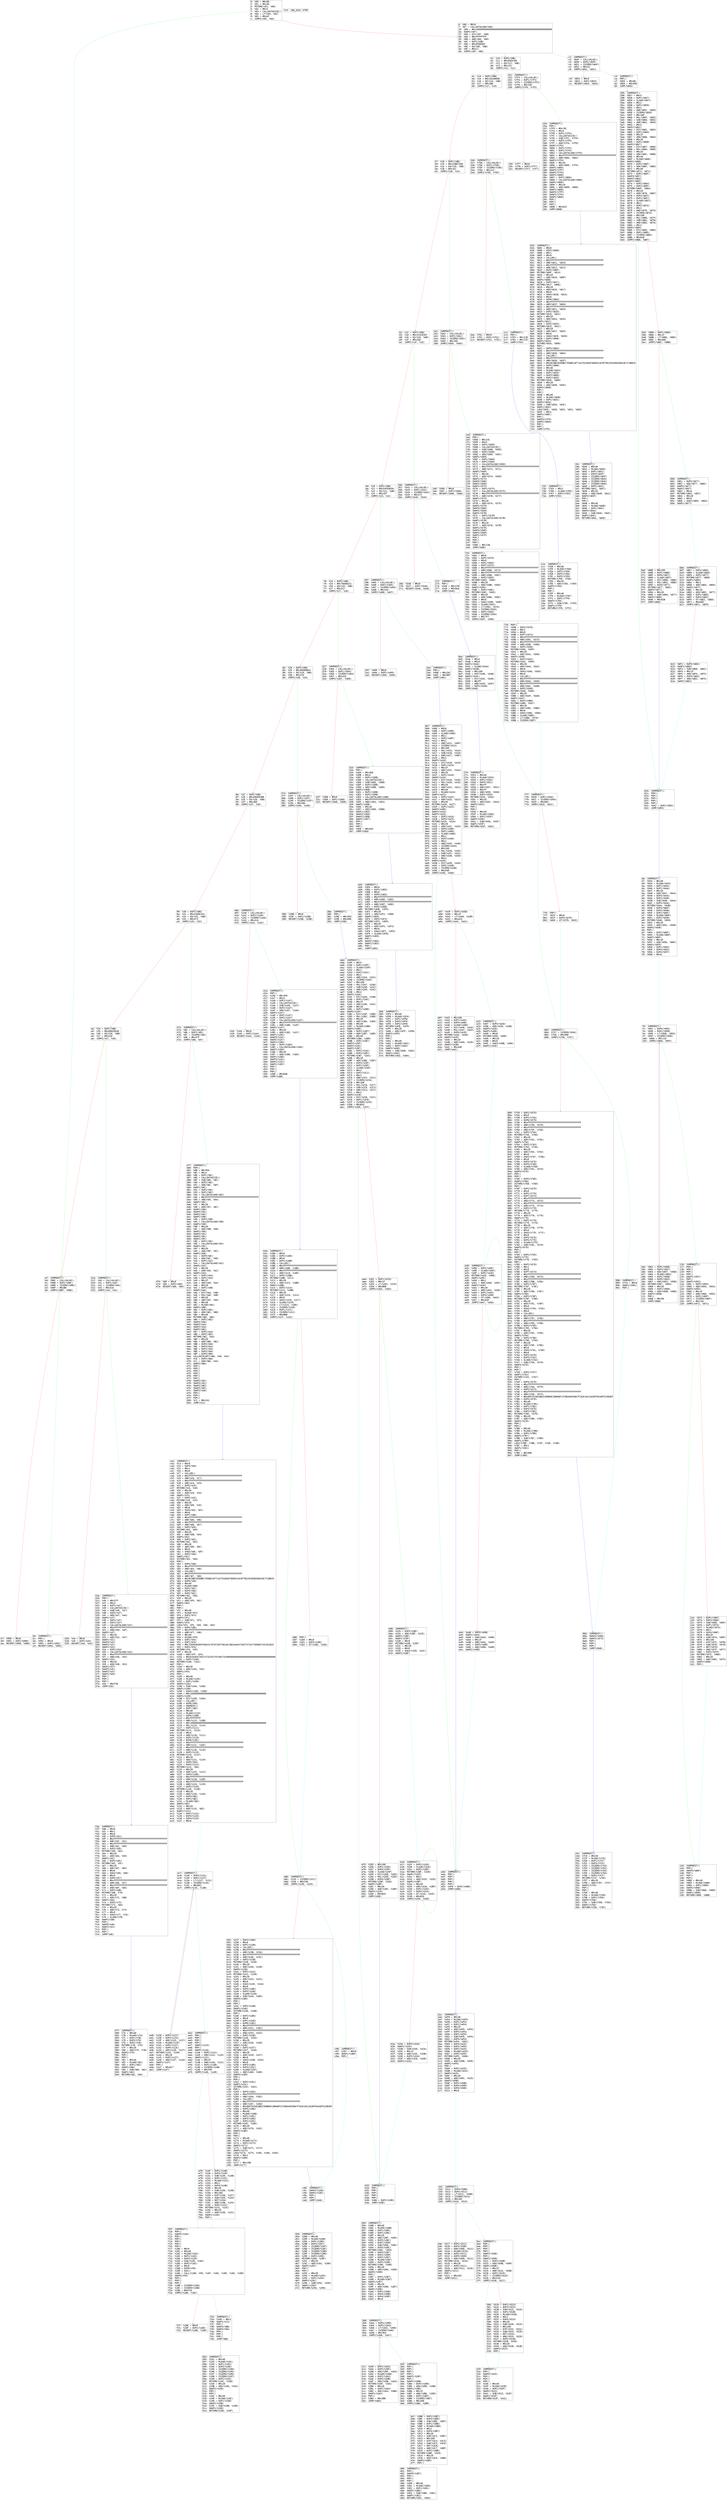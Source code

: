 digraph "graph.cfg.gv" {
	subgraph global {
		node [fontname=Courier fontsize=30.0 rank=same shape=box]
		block_0 [label="0: %00 = #0x80\l2: %01 = #0x40\l4: MSTORE(%01, %00)\l5: %02 = #0x4\l7: %03 = CALLDATASIZE()\l8: %04 = LT(%03, %02)\l9: %05 = #0xAF\lc: JUMPI(%05, %04)\l"]
		block_d [label="d: %06 = #0x0\lf: %07 = CALLDATALOAD(%06)\l10: %08 = #0x100000000000000000000000000000000000000000000000000000000\l2e: SWAP1(%07)\l2f: %09 = DIV(%07, %08)\l30: %0A = #0xFFFFFFFF\l35: %0B = AND(%0A, %09)\l36: %0C = DUP1(%0B)\l37: %0D = #0x6FDDE03\l3c: %0E = EQ(%0D, %0B)\l3d: %0F = #0xC1\l40: JUMPI(%0F, %0E)\l"]
		block_41 [label="41: %10 = DUP1(%0B)\l42: %11 = #0x95EA7B3\l47: %12 = EQ(%11, %0B)\l48: %13 = #0x151\l4b: JUMPI(%13, %12)\l"]
		block_4c [label="4c: %14 = DUP1(%0B)\l4d: %15 = #0x18160DDD\l52: %16 = EQ(%15, %0B)\l53: %17 = #0x1B6\l56: JUMPI(%17, %16)\l"]
		block_57 [label="57: %18 = DUP1(%0B)\l58: %19 = #0x23B872DD\l5d: %1A = EQ(%19, %0B)\l5e: %1B = #0x1E1\l61: JUMPI(%1B, %1A)\l"]
		block_62 [label="62: %1C = DUP1(%0B)\l63: %1D = #0x313CE567\l68: %1E = EQ(%1D, %0B)\l69: %1F = #0x266\l6c: JUMPI(%1F, %1E)\l"]
		block_6d [label="6d: %20 = DUP1(%0B)\l6e: %21 = #0x54FD4D50\l73: %22 = EQ(%21, %0B)\l74: %23 = #0x297\l77: JUMPI(%23, %22)\l"]
		block_78 [label="78: %24 = DUP1(%0B)\l79: %25 = #0x70A08231\l7e: %26 = EQ(%25, %0B)\l7f: %27 = #0x327\l82: JUMPI(%27, %26)\l"]
		block_83 [label="83: %28 = DUP1(%0B)\l84: %29 = #0x95D89B41\l89: %2A = EQ(%29, %0B)\l8a: %2B = #0x37E\l8d: JUMPI(%2B, %2A)\l"]
		block_8e [label="8e: %2C = DUP1(%0B)\l8f: %2D = #0xA9059CBB\l94: %2E = EQ(%2D, %0B)\l95: %2F = #0x40E\l98: JUMPI(%2F, %2E)\l"]
		block_99 [label="99: %30 = DUP1(%0B)\l9a: %31 = #0xCAE9CA51\l9f: %32 = EQ(%31, %0B)\la0: %33 = #0x473\la3: JUMPI(%33, %32)\l"]
		block_a4 [label="a4: %34 = DUP1(%0B)\la5: %35 = #0xDD62ED3E\laa: %36 = EQ(%35, %0B)\lab: %37 = #0x51E\lae: JUMPI(%37, %36)\l"]
		block_af [label="af: JUMPDEST()\lb0: %98C = CALLVALUE()\lb1: %98D = DUP1(%98C)\lb2: %98E = ISZERO(%98C)\lb3: %98F = #0xBB\lb6: JUMPI(%98F, %98E)\l"]
		block_b7 [label="b7: %990 = #0x0\lb9: %991 = DUP1(%990)\lba: REVERT(%990, %990)\l"]
		block_bb [label="bb: JUMPDEST()\lbc: POP()\lbd: %992 = #0x0\lbf: %993 = DUP1(%992)\lc0: REVERT(%992, %992)\l"]
		block_c1 [label="c1: JUMPDEST()\lc2: %84F = CALLVALUE()\lc3: %850 = DUP1(%84F)\lc4: %851 = ISZERO(%84F)\lc5: %852 = #0xCD\lc8: JUMPI(%852, %851)\l"]
		block_c9 [label="c9: %853 = #0x0\lcb: %854 = DUP1(%853)\lcc: REVERT(%853, %853)\l"]
		block_cd [label="cd: JUMPDEST()\lce: POP()\lcf: %855 = #0xD6\ld2: %856 = #0x595\ld5: JUMP(%856)\l"]
		block_d6 [label="d6: JUMPDEST()\ld7: %943 = #0x40\ld9: %944 = MLOAD(%943)\lda: %945 = DUP1(%944)\ldb: %946 = DUP1(%944)\ldc: %947 = #0x20\lde: %948 = ADD(%947, %944)\ldf: %949 = DUP3(%944)\le0: %94A = DUP2(%948)\le1: %94B = SUB(%948, %944)\le2: %94C = DUP3(%944)\le3: MSTORE(%944, %94B)\le4: %94D = DUP4(%86F)\le5: %94E = DUP2(%948)\le6: %94F = DUP2(%86F)\le7: %950 = MLOAD(%86F)\le8: %951 = DUP2(%948)\le9: MSTORE(%948, %950)\lea: %952 = #0x20\lec: %953 = ADD(%952, %948)\led: SWAP2(%948)\lee: POP()\lef: %954 = DUP1(%86F)\lf0: %955 = MLOAD(%86F)\lf1: SWAP1(%86F)\lf2: %956 = #0x20\lf4: %957 = ADD(%956, %86F)\lf5: SWAP1(%955)\lf6: %958 = DUP1(%955)\lf7: %959 = DUP4(%953)\lf8: %95A = DUP4(%957)\lf9: %95B = #0x0\l"]
		block_fb [label="fb: JUMPDEST()\lfc: %95C = DUP4(%955)\lfd: %95D = DUP2(%95B)\lfe: %95E = LT(%95B, %955)\lff: %95F = ISZERO(%95E)\l100: %960 = #0x116\l103: JUMPI(%960, %95F)\l"]
		block_104 [label="104: %961 = DUP1(%95B)\l105: %962 = DUP3(%957)\l106: %963 = ADD(%957, %95B)\l107: %964 = MLOAD(%963)\l108: %965 = DUP2(%95B)\l109: %966 = DUP5(%953)\l10a: %967 = ADD(%953, %95B)\l10b: MSTORE(%967, %964)\l10c: %968 = #0x20\l10e: %969 = DUP2(%95B)\l10f: %96A = ADD(%95B, %968)\l110: SWAP1(%95B)\l111: POP()\l112: %96B = #0xFB\l115: JUMP(%96B)\l"]
		block_116 [label="116: JUMPDEST()\l117: POP()\l118: POP()\l119: POP()\l11a: POP()\l11b: SWAP1(%957)\l11c: POP()\l11d: SWAP1(%953)\l11e: %96C = DUP2(%955)\l11f: %96D = ADD(%955, %953)\l120: SWAP1(%955)\l121: %96E = #0x1F\l123: %96F = AND(%96E, %955)\l124: %970 = DUP1(%96F)\l125: %971 = ISZERO(%96F)\l126: %972 = #0x143\l129: JUMPI(%972, %971)\l"]
		block_12a [label="12a: %973 = DUP1(%96F)\l12b: %974 = DUP3(%96D)\l12c: %975 = SUB(%96D, %96F)\l12d: %976 = DUP1(%975)\l12e: %977 = MLOAD(%975)\l12f: %978 = #0x1\l131: %979 = DUP4(%96F)\l132: %97A = #0x20\l134: %97B = SUB(%97A, %96F)\l135: %97C = #0x100\l138: %97D = EXP(%97C, %97B)\l139: %97E = SUB(%97D, %978)\l13a: %97F = NOT(%97E)\l13b: %980 = AND(%97F, %977)\l13c: %981 = DUP2(%975)\l13d: MSTORE(%975, %980)\l13e: %982 = #0x20\l140: %983 = ADD(%982, %975)\l141: SWAP2(%96D)\l142: POP()\l"]
		block_143 [label="143: JUMPDEST()\l144: POP()\l145: SWAP3(%86F)\l146: POP()\l147: POP()\l148: POP()\l149: %988 = #0x40\l14b: %989 = MLOAD(%988)\l14c: %98A = DUP1(%989)\l14d: SWAP2(%96D)\l14e: %98B = SUB(%96D, %989)\l14f: SWAP1(%989)\l150: RETURN(%989, %98B)\l"]
		block_151 [label="151: JUMPDEST()\l152: %7F3 = CALLVALUE()\l153: %7F4 = DUP1(%7F3)\l154: %7F5 = ISZERO(%7F3)\l155: %7F6 = #0x15D\l158: JUMPI(%7F6, %7F5)\l"]
		block_159 [label="159: %7F7 = #0x0\l15b: %7F8 = DUP1(%7F7)\l15c: REVERT(%7F7, %7F7)\l"]
		block_15d [label="15d: JUMPDEST()\l15e: POP()\l15f: %7F9 = #0x19C\l162: %7FA = #0x4\l164: %7FB = DUP1(%7FA)\l165: %7FC = CALLDATASIZE()\l166: %7FD = SUB(%7FC, %7FA)\l167: %7FE = DUP2(%7FA)\l168: %7FF = ADD(%7FA, %7FD)\l169: SWAP1(%7FA)\l16a: %800 = DUP1(%7FA)\l16b: %801 = DUP1(%7FA)\l16c: %802 = CALLDATALOAD(%7FA)\l16d: %803 = #0xFFFFFFFFFFFFFFFFFFFFFFFFFFFFFFFFFFFFFFFF\l182: %804 = AND(%803, %802)\l183: SWAP1(%7FA)\l184: %805 = #0x20\l186: %806 = ADD(%805, %7FA)\l187: SWAP1(%804)\l188: SWAP3(%7FF)\l189: SWAP2(%7FA)\l18a: SWAP1(%806)\l18b: %807 = DUP1(%806)\l18c: %808 = CALLDATALOAD(%806)\l18d: SWAP1(%806)\l18e: %809 = #0x20\l190: %80A = ADD(%809, %806)\l191: SWAP1(%808)\l192: SWAP3(%7FF)\l193: SWAP2(%7FA)\l194: SWAP1(%80A)\l195: POP()\l196: POP()\l197: POP()\l198: %80B = #0x633\l19b: JUMP(%80B)\l"]
		block_19c [label="19c: JUMPDEST()\l19d: %840 = #0x40\l19f: %841 = MLOAD(%840)\l1a0: %842 = DUP1(%841)\l1a1: %843 = DUP3(%83F)\l1a2: %844 = ISZERO(%83F)\l1a3: %845 = ISZERO(%844)\l1a4: %846 = ISZERO(%845)\l1a5: %847 = ISZERO(%846)\l1a6: %848 = DUP2(%841)\l1a7: MSTORE(%841, %847)\l1a8: %849 = #0x20\l1aa: %84A = ADD(%849, %841)\l1ab: SWAP2(%83F)\l1ac: POP()\l1ad: POP()\l1ae: %84B = #0x40\l1b0: %84C = MLOAD(%84B)\l1b1: %84D = DUP1(%84C)\l1b2: SWAP2(%84A)\l1b3: %84E = SUB(%84A, %84C)\l1b4: SWAP1(%84C)\l1b5: RETURN(%84C, %84E)\l"]
		block_1b6 [label="1b6: JUMPDEST()\l1b7: %7DD = CALLVALUE()\l1b8: %7DE = DUP1(%7DD)\l1b9: %7DF = ISZERO(%7DD)\l1ba: %7E0 = #0x1C2\l1bd: JUMPI(%7E0, %7DF)\l"]
		block_1be [label="1be: %7E1 = #0x0\l1c0: %7E2 = DUP1(%7E1)\l1c1: REVERT(%7E1, %7E1)\l"]
		block_1c2 [label="1c2: JUMPDEST()\l1c3: POP()\l1c4: %7E3 = #0x1CB\l1c7: %7E4 = #0x725\l1ca: JUMP(%7E4)\l"]
		block_1cb [label="1cb: JUMPDEST()\l1cc: %7E8 = #0x40\l1ce: %7E9 = MLOAD(%7E8)\l1cf: %7EA = DUP1(%7E9)\l1d0: %7EB = DUP3(%7E6)\l1d1: %7EC = DUP2(%7E9)\l1d2: MSTORE(%7E9, %7E6)\l1d3: %7ED = #0x20\l1d5: %7EE = ADD(%7ED, %7E9)\l1d6: SWAP2(%7E6)\l1d7: POP()\l1d8: POP()\l1d9: %7EF = #0x40\l1db: %7F0 = MLOAD(%7EF)\l1dc: %7F1 = DUP1(%7F0)\l1dd: SWAP2(%7EE)\l1de: %7F2 = SUB(%7EE, %7F0)\l1df: SWAP1(%7F0)\l1e0: RETURN(%7F0, %7F2)\l"]
		block_1e1 [label="1e1: JUMPDEST()\l1e2: %562 = CALLVALUE()\l1e3: %563 = DUP1(%562)\l1e4: %564 = ISZERO(%562)\l1e5: %565 = #0x1ED\l1e8: JUMPI(%565, %564)\l"]
		block_1e9 [label="1e9: %566 = #0x0\l1eb: %567 = DUP1(%566)\l1ec: REVERT(%566, %566)\l"]
		block_1ed [label="1ed: JUMPDEST()\l1ee: POP()\l1ef: %568 = #0x24C\l1f2: %569 = #0x4\l1f4: %56A = DUP1(%569)\l1f5: %56B = CALLDATASIZE()\l1f6: %56C = SUB(%56B, %569)\l1f7: %56D = DUP2(%569)\l1f8: %56E = ADD(%569, %56C)\l1f9: SWAP1(%569)\l1fa: %56F = DUP1(%569)\l1fb: %570 = DUP1(%569)\l1fc: %571 = CALLDATALOAD(%569)\l1fd: %572 = #0xFFFFFFFFFFFFFFFFFFFFFFFFFFFFFFFFFFFFFFFF\l212: %573 = AND(%572, %571)\l213: SWAP1(%569)\l214: %574 = #0x20\l216: %575 = ADD(%574, %569)\l217: SWAP1(%573)\l218: SWAP3(%56E)\l219: SWAP2(%569)\l21a: SWAP1(%575)\l21b: %576 = DUP1(%575)\l21c: %577 = CALLDATALOAD(%575)\l21d: %578 = #0xFFFFFFFFFFFFFFFFFFFFFFFFFFFFFFFFFFFFFFFF\l232: %579 = AND(%578, %577)\l233: SWAP1(%575)\l234: %57A = #0x20\l236: %57B = ADD(%57A, %575)\l237: SWAP1(%579)\l238: SWAP3(%56E)\l239: SWAP2(%569)\l23a: SWAP1(%57B)\l23b: %57C = DUP1(%57B)\l23c: %57D = CALLDATALOAD(%57B)\l23d: SWAP1(%57B)\l23e: %57E = #0x20\l240: %57F = ADD(%57E, %57B)\l241: SWAP1(%57D)\l242: SWAP3(%56E)\l243: SWAP2(%569)\l244: SWAP1(%57F)\l245: POP()\l246: POP()\l247: POP()\l248: %580 = #0x72B\l24b: JUMP(%580)\l"]
		block_24c [label="24c: JUMPDEST()\l24d: %7CE = #0x40\l24f: %7CF = MLOAD(%7CE)\l250: %7D0 = DUP1(%7CF)\l251: %7D1 = DUP3(%7CD)\l252: %7D2 = ISZERO(%7CD)\l253: %7D3 = ISZERO(%7D2)\l254: %7D4 = ISZERO(%7D3)\l255: %7D5 = ISZERO(%7D4)\l256: %7D6 = DUP2(%7CF)\l257: MSTORE(%7CF, %7D5)\l258: %7D7 = #0x20\l25a: %7D8 = ADD(%7D7, %7CF)\l25b: SWAP2(%7CD)\l25c: POP()\l25d: POP()\l25e: %7D9 = #0x40\l260: %7DA = MLOAD(%7D9)\l261: %7DB = DUP1(%7DA)\l262: SWAP2(%7D8)\l263: %7DC = SUB(%7D8, %7DA)\l264: SWAP1(%7DA)\l265: RETURN(%7DA, %7DC)\l"]
		block_266 [label="266: JUMPDEST()\l267: %542 = CALLVALUE()\l268: %543 = DUP1(%542)\l269: %544 = ISZERO(%542)\l26a: %545 = #0x272\l26d: JUMPI(%545, %544)\l"]
		block_26e [label="26e: %546 = #0x0\l270: %547 = DUP1(%546)\l271: REVERT(%546, %546)\l"]
		block_272 [label="272: JUMPDEST()\l273: POP()\l274: %548 = #0x27B\l277: %549 = #0x9A4\l27a: JUMP(%549)\l"]
		block_27b [label="27b: JUMPDEST()\l27c: %553 = #0x40\l27e: %554 = MLOAD(%553)\l27f: %555 = DUP1(%554)\l280: %556 = DUP3(%551)\l281: %557 = #0xFF\l283: %558 = AND(%557, %551)\l284: %559 = #0xFF\l286: %55A = AND(%559, %558)\l287: %55B = DUP2(%554)\l288: MSTORE(%554, %55A)\l289: %55C = #0x20\l28b: %55D = ADD(%55C, %554)\l28c: SWAP2(%551)\l28d: POP()\l28e: POP()\l28f: %55E = #0x40\l291: %55F = MLOAD(%55E)\l292: %560 = DUP1(%55F)\l293: SWAP2(%55D)\l294: %561 = SUB(%55D, %55F)\l295: SWAP1(%55F)\l296: RETURN(%55F, %561)\l"]
		block_297 [label="297: JUMPDEST()\l298: %405 = CALLVALUE()\l299: %406 = DUP1(%405)\l29a: %407 = ISZERO(%405)\l29b: %408 = #0x2A3\l29e: JUMPI(%408, %407)\l"]
		block_29f [label="29f: %409 = #0x0\l2a1: %40A = DUP1(%409)\l2a2: REVERT(%409, %409)\l"]
		block_2a3 [label="2a3: JUMPDEST()\l2a4: POP()\l2a5: %40B = #0x2AC\l2a8: %40C = #0x9B7\l2ab: JUMP(%40C)\l"]
		block_2ac [label="2ac: JUMPDEST()\l2ad: %4F9 = #0x40\l2af: %4FA = MLOAD(%4F9)\l2b0: %4FB = DUP1(%4FA)\l2b1: %4FC = DUP1(%4FA)\l2b2: %4FD = #0x20\l2b4: %4FE = ADD(%4FD, %4FA)\l2b5: %4FF = DUP3(%4FA)\l2b6: %500 = DUP2(%4FE)\l2b7: %501 = SUB(%4FE, %4FA)\l2b8: %502 = DUP3(%4FA)\l2b9: MSTORE(%4FA, %501)\l2ba: %503 = DUP4(%425)\l2bb: %504 = DUP2(%4FE)\l2bc: %505 = DUP2(%425)\l2bd: %506 = MLOAD(%425)\l2be: %507 = DUP2(%4FE)\l2bf: MSTORE(%4FE, %506)\l2c0: %508 = #0x20\l2c2: %509 = ADD(%508, %4FE)\l2c3: SWAP2(%4FE)\l2c4: POP()\l2c5: %50A = DUP1(%425)\l2c6: %50B = MLOAD(%425)\l2c7: SWAP1(%425)\l2c8: %50C = #0x20\l2ca: %50D = ADD(%50C, %425)\l2cb: SWAP1(%50B)\l2cc: %50E = DUP1(%50B)\l2cd: %50F = DUP4(%509)\l2ce: %510 = DUP4(%50D)\l2cf: %511 = #0x0\l"]
		block_2d1 [label="2d1: JUMPDEST()\l2d2: %512 = DUP4(%50B)\l2d3: %513 = DUP2(%511)\l2d4: %514 = LT(%511, %50B)\l2d5: %515 = ISZERO(%514)\l2d6: %516 = #0x2EC\l2d9: JUMPI(%516, %515)\l"]
		block_2da [label="2da: %517 = DUP1(%511)\l2db: %518 = DUP3(%50D)\l2dc: %519 = ADD(%50D, %511)\l2dd: %51A = MLOAD(%519)\l2de: %51B = DUP2(%511)\l2df: %51C = DUP5(%509)\l2e0: %51D = ADD(%509, %511)\l2e1: MSTORE(%51D, %51A)\l2e2: %51E = #0x20\l2e4: %51F = DUP2(%511)\l2e5: %520 = ADD(%511, %51E)\l2e6: SWAP1(%511)\l2e7: POP()\l2e8: %521 = #0x2D1\l2eb: JUMP(%521)\l"]
		block_2ec [label="2ec: JUMPDEST()\l2ed: POP()\l2ee: POP()\l2ef: POP()\l2f0: POP()\l2f1: SWAP1(%50D)\l2f2: POP()\l2f3: SWAP1(%509)\l2f4: %522 = DUP2(%50B)\l2f5: %523 = ADD(%50B, %509)\l2f6: SWAP1(%50B)\l2f7: %524 = #0x1F\l2f9: %525 = AND(%524, %50B)\l2fa: %526 = DUP1(%525)\l2fb: %527 = ISZERO(%525)\l2fc: %528 = #0x319\l2ff: JUMPI(%528, %527)\l"]
		block_300 [label="300: %529 = DUP1(%525)\l301: %52A = DUP3(%523)\l302: %52B = SUB(%523, %525)\l303: %52C = DUP1(%52B)\l304: %52D = MLOAD(%52B)\l305: %52E = #0x1\l307: %52F = DUP4(%525)\l308: %530 = #0x20\l30a: %531 = SUB(%530, %525)\l30b: %532 = #0x100\l30e: %533 = EXP(%532, %531)\l30f: %534 = SUB(%533, %52E)\l310: %535 = NOT(%534)\l311: %536 = AND(%535, %52D)\l312: %537 = DUP2(%52B)\l313: MSTORE(%52B, %536)\l314: %538 = #0x20\l316: %539 = ADD(%538, %52B)\l317: SWAP2(%523)\l318: POP()\l"]
		block_319 [label="319: JUMPDEST()\l31a: POP()\l31b: SWAP3(%425)\l31c: POP()\l31d: POP()\l31e: POP()\l31f: %53E = #0x40\l321: %53F = MLOAD(%53E)\l322: %540 = DUP1(%53F)\l323: SWAP2(%523)\l324: %541 = SUB(%523, %53F)\l325: SWAP1(%53F)\l326: RETURN(%53F, %541)\l"]
		block_327 [label="327: JUMPDEST()\l328: %3D4 = CALLVALUE()\l329: %3D5 = DUP1(%3D4)\l32a: %3D6 = ISZERO(%3D4)\l32b: %3D7 = #0x333\l32e: JUMPI(%3D7, %3D6)\l"]
		block_32f [label="32f: %3D8 = #0x0\l331: %3D9 = DUP1(%3D8)\l332: REVERT(%3D8, %3D8)\l"]
		block_333 [label="333: JUMPDEST()\l334: POP()\l335: %3DA = #0x368\l338: %3DB = #0x4\l33a: %3DC = DUP1(%3DB)\l33b: %3DD = CALLDATASIZE()\l33c: %3DE = SUB(%3DD, %3DB)\l33d: %3DF = DUP2(%3DB)\l33e: %3E0 = ADD(%3DB, %3DE)\l33f: SWAP1(%3DB)\l340: %3E1 = DUP1(%3DB)\l341: %3E2 = DUP1(%3DB)\l342: %3E3 = CALLDATALOAD(%3DB)\l343: %3E4 = #0xFFFFFFFFFFFFFFFFFFFFFFFFFFFFFFFFFFFFFFFF\l358: %3E5 = AND(%3E4, %3E3)\l359: SWAP1(%3DB)\l35a: %3E6 = #0x20\l35c: %3E7 = ADD(%3E6, %3DB)\l35d: SWAP1(%3E5)\l35e: SWAP3(%3E0)\l35f: SWAP2(%3DB)\l360: SWAP1(%3E7)\l361: POP()\l362: POP()\l363: POP()\l364: %3E8 = #0xA55\l367: JUMP(%3E8)\l"]
		block_368 [label="368: JUMPDEST()\l369: %3FA = #0x40\l36b: %3FB = MLOAD(%3FA)\l36c: %3FC = DUP1(%3FB)\l36d: %3FD = DUP3(%3F9)\l36e: %3FE = DUP2(%3FB)\l36f: MSTORE(%3FB, %3F9)\l370: %3FF = #0x20\l372: %400 = ADD(%3FF, %3FB)\l373: SWAP2(%3F9)\l374: POP()\l375: POP()\l376: %401 = #0x40\l378: %402 = MLOAD(%401)\l379: %403 = DUP1(%402)\l37a: SWAP2(%400)\l37b: %404 = SUB(%400, %402)\l37c: SWAP1(%402)\l37d: RETURN(%402, %404)\l"]
		block_37e [label="37e: JUMPDEST()\l37f: %297 = CALLVALUE()\l380: %298 = DUP1(%297)\l381: %299 = ISZERO(%297)\l382: %29A = #0x38A\l385: JUMPI(%29A, %299)\l"]
		block_386 [label="386: %29B = #0x0\l388: %29C = DUP1(%29B)\l389: REVERT(%29B, %29B)\l"]
		block_38a [label="38a: JUMPDEST()\l38b: POP()\l38c: %29D = #0x393\l38f: %29E = #0xA9D\l392: JUMP(%29E)\l"]
		block_393 [label="393: JUMPDEST()\l394: %38B = #0x40\l396: %38C = MLOAD(%38B)\l397: %38D = DUP1(%38C)\l398: %38E = DUP1(%38C)\l399: %38F = #0x20\l39b: %390 = ADD(%38F, %38C)\l39c: %391 = DUP3(%38C)\l39d: %392 = DUP2(%390)\l39e: %393 = SUB(%390, %38C)\l39f: %394 = DUP3(%38C)\l3a0: MSTORE(%38C, %393)\l3a1: %395 = DUP4(%2B7)\l3a2: %396 = DUP2(%390)\l3a3: %397 = DUP2(%2B7)\l3a4: %398 = MLOAD(%2B7)\l3a5: %399 = DUP2(%390)\l3a6: MSTORE(%390, %398)\l3a7: %39A = #0x20\l3a9: %39B = ADD(%39A, %390)\l3aa: SWAP2(%390)\l3ab: POP()\l3ac: %39C = DUP1(%2B7)\l3ad: %39D = MLOAD(%2B7)\l3ae: SWAP1(%2B7)\l3af: %39E = #0x20\l3b1: %39F = ADD(%39E, %2B7)\l3b2: SWAP1(%39D)\l3b3: %3A0 = DUP1(%39D)\l3b4: %3A1 = DUP4(%39B)\l3b5: %3A2 = DUP4(%39F)\l3b6: %3A3 = #0x0\l"]
		block_3b8 [label="3b8: JUMPDEST()\l3b9: %3A4 = DUP4(%39D)\l3ba: %3A5 = DUP2(%3A3)\l3bb: %3A6 = LT(%3A3, %39D)\l3bc: %3A7 = ISZERO(%3A6)\l3bd: %3A8 = #0x3D3\l3c0: JUMPI(%3A8, %3A7)\l"]
		block_3c1 [label="3c1: %3A9 = DUP1(%3A3)\l3c2: %3AA = DUP3(%39F)\l3c3: %3AB = ADD(%39F, %3A3)\l3c4: %3AC = MLOAD(%3AB)\l3c5: %3AD = DUP2(%3A3)\l3c6: %3AE = DUP5(%39B)\l3c7: %3AF = ADD(%39B, %3A3)\l3c8: MSTORE(%3AF, %3AC)\l3c9: %3B0 = #0x20\l3cb: %3B1 = DUP2(%3A3)\l3cc: %3B2 = ADD(%3A3, %3B0)\l3cd: SWAP1(%3A3)\l3ce: POP()\l3cf: %3B3 = #0x3B8\l3d2: JUMP(%3B3)\l"]
		block_3d3 [label="3d3: JUMPDEST()\l3d4: POP()\l3d5: POP()\l3d6: POP()\l3d7: POP()\l3d8: SWAP1(%39F)\l3d9: POP()\l3da: SWAP1(%39B)\l3db: %3B4 = DUP2(%39D)\l3dc: %3B5 = ADD(%39D, %39B)\l3dd: SWAP1(%39D)\l3de: %3B6 = #0x1F\l3e0: %3B7 = AND(%3B6, %39D)\l3e1: %3B8 = DUP1(%3B7)\l3e2: %3B9 = ISZERO(%3B7)\l3e3: %3BA = #0x400\l3e6: JUMPI(%3BA, %3B9)\l"]
		block_3e7 [label="3e7: %3BB = DUP1(%3B7)\l3e8: %3BC = DUP3(%3B5)\l3e9: %3BD = SUB(%3B5, %3B7)\l3ea: %3BE = DUP1(%3BD)\l3eb: %3BF = MLOAD(%3BD)\l3ec: %3C0 = #0x1\l3ee: %3C1 = DUP4(%3B7)\l3ef: %3C2 = #0x20\l3f1: %3C3 = SUB(%3C2, %3B7)\l3f2: %3C4 = #0x100\l3f5: %3C5 = EXP(%3C4, %3C3)\l3f6: %3C6 = SUB(%3C5, %3C0)\l3f7: %3C7 = NOT(%3C6)\l3f8: %3C8 = AND(%3C7, %3BF)\l3f9: %3C9 = DUP2(%3BD)\l3fa: MSTORE(%3BD, %3C8)\l3fb: %3CA = #0x20\l3fd: %3CB = ADD(%3CA, %3BD)\l3fe: SWAP2(%3B5)\l3ff: POP()\l"]
		block_400 [label="400: JUMPDEST()\l401: POP()\l402: SWAP3(%2B7)\l403: POP()\l404: POP()\l405: POP()\l406: %3D0 = #0x40\l408: %3D1 = MLOAD(%3D0)\l409: %3D2 = DUP1(%3D1)\l40a: SWAP2(%3B5)\l40b: %3D3 = SUB(%3B5, %3D1)\l40c: SWAP1(%3D1)\l40d: RETURN(%3D1, %3D3)\l"]
		block_40e [label="40e: JUMPDEST()\l40f: %1A0 = CALLVALUE()\l410: %1A1 = DUP1(%1A0)\l411: %1A2 = ISZERO(%1A0)\l412: %1A3 = #0x41A\l415: JUMPI(%1A3, %1A2)\l"]
		block_416 [label="416: %1A4 = #0x0\l418: %1A5 = DUP1(%1A4)\l419: REVERT(%1A4, %1A4)\l"]
		block_41a [label="41a: JUMPDEST()\l41b: POP()\l41c: %1A6 = #0x459\l41f: %1A7 = #0x4\l421: %1A8 = DUP1(%1A7)\l422: %1A9 = CALLDATASIZE()\l423: %1AA = SUB(%1A9, %1A7)\l424: %1AB = DUP2(%1A7)\l425: %1AC = ADD(%1A7, %1AA)\l426: SWAP1(%1A7)\l427: %1AD = DUP1(%1A7)\l428: %1AE = DUP1(%1A7)\l429: %1AF = CALLDATALOAD(%1A7)\l42a: %1B0 = #0xFFFFFFFFFFFFFFFFFFFFFFFFFFFFFFFFFFFFFFFF\l43f: %1B1 = AND(%1B0, %1AF)\l440: SWAP1(%1A7)\l441: %1B2 = #0x20\l443: %1B3 = ADD(%1B2, %1A7)\l444: SWAP1(%1B1)\l445: SWAP3(%1AC)\l446: SWAP2(%1A7)\l447: SWAP1(%1B3)\l448: %1B4 = DUP1(%1B3)\l449: %1B5 = CALLDATALOAD(%1B3)\l44a: SWAP1(%1B3)\l44b: %1B6 = #0x20\l44d: %1B7 = ADD(%1B6, %1B3)\l44e: SWAP1(%1B5)\l44f: SWAP3(%1AC)\l450: SWAP2(%1A7)\l451: SWAP1(%1B7)\l452: POP()\l453: POP()\l454: POP()\l455: %1B8 = #0xB3B\l458: JUMP(%1B8)\l"]
		block_459 [label="459: JUMPDEST()\l45a: %288 = #0x40\l45c: %289 = MLOAD(%288)\l45d: %28A = DUP1(%289)\l45e: %28B = DUP3(%287)\l45f: %28C = ISZERO(%287)\l460: %28D = ISZERO(%28C)\l461: %28E = ISZERO(%28D)\l462: %28F = ISZERO(%28E)\l463: %290 = DUP2(%289)\l464: MSTORE(%289, %28F)\l465: %291 = #0x20\l467: %292 = ADD(%291, %289)\l468: SWAP2(%287)\l469: POP()\l46a: POP()\l46b: %293 = #0x40\l46d: %294 = MLOAD(%293)\l46e: %295 = DUP1(%294)\l46f: SWAP2(%292)\l470: %296 = SUB(%292, %294)\l471: SWAP1(%294)\l472: RETURN(%294, %296)\l"]
		block_473 [label="473: JUMPDEST()\l474: %85 = CALLVALUE()\l475: %86 = DUP1(%85)\l476: %87 = ISZERO(%85)\l477: %88 = #0x47F\l47a: JUMPI(%88, %87)\l"]
		block_47b [label="47b: %89 = #0x0\l47d: %8A = DUP1(%89)\l47e: REVERT(%89, %89)\l"]
		block_47f [label="47f: JUMPDEST()\l480: POP()\l481: %8B = #0x504\l484: %8C = #0x4\l486: %8D = DUP1(%8C)\l487: %8E = CALLDATASIZE()\l488: %8F = SUB(%8E, %8C)\l489: %90 = DUP2(%8C)\l48a: %91 = ADD(%8C, %8F)\l48b: SWAP1(%8C)\l48c: %92 = DUP1(%8C)\l48d: %93 = DUP1(%8C)\l48e: %94 = CALLDATALOAD(%8C)\l48f: %95 = #0xFFFFFFFFFFFFFFFFFFFFFFFFFFFFFFFFFFFFFFFF\l4a4: %96 = AND(%95, %94)\l4a5: SWAP1(%8C)\l4a6: %97 = #0x20\l4a8: %98 = ADD(%97, %8C)\l4a9: SWAP1(%96)\l4aa: SWAP3(%91)\l4ab: SWAP2(%8C)\l4ac: SWAP1(%98)\l4ad: %99 = DUP1(%98)\l4ae: %9A = CALLDATALOAD(%98)\l4af: SWAP1(%98)\l4b0: %9B = #0x20\l4b2: %9C = ADD(%9B, %98)\l4b3: SWAP1(%9A)\l4b4: SWAP3(%91)\l4b5: SWAP2(%8C)\l4b6: SWAP1(%9C)\l4b7: %9D = DUP1(%9C)\l4b8: %9E = CALLDATALOAD(%9C)\l4b9: SWAP1(%9C)\l4ba: %9F = #0x20\l4bc: %A0 = ADD(%9F, %9C)\l4bd: SWAP1(%9E)\l4be: %A1 = DUP3(%8C)\l4bf: %A2 = ADD(%8C, %9E)\l4c0: %A3 = DUP1(%A2)\l4c1: %A4 = CALLDATALOAD(%A2)\l4c2: SWAP1(%A2)\l4c3: %A5 = #0x20\l4c5: %A6 = ADD(%A5, %A2)\l4c6: SWAP1(%A4)\l4c7: %A7 = DUP1(%A4)\l4c8: %A8 = DUP1(%A4)\l4c9: %A9 = #0x1F\l4cb: %AA = ADD(%A9, %A4)\l4cc: %AB = #0x20\l4ce: %AC = DUP1(%AB)\l4cf: SWAP2(%AA)\l4d0: %AD = DIV(%AA, %AB)\l4d1: %AE = MUL(%AD, %AB)\l4d2: %AF = #0x20\l4d4: %B0 = ADD(%AF, %AE)\l4d5: %B1 = #0x40\l4d7: %B2 = MLOAD(%B1)\l4d8: SWAP1(%B0)\l4d9: %B3 = DUP2(%B2)\l4da: %B4 = ADD(%B2, %B0)\l4db: %B5 = #0x40\l4dd: MSTORE(%B5, %B4)\l4de: %B6 = DUP1(%B2)\l4df: SWAP4(%A6)\l4e0: SWAP3(%A4)\l4e1: SWAP2(%A4)\l4e2: SWAP1(%B2)\l4e3: %B7 = DUP2(%A4)\l4e4: %B8 = DUP2(%B2)\l4e5: MSTORE(%B2, %A4)\l4e6: %B9 = #0x20\l4e8: %BA = ADD(%B9, %B2)\l4e9: %BB = DUP4(%A6)\l4ea: %BC = DUP4(%A4)\l4eb: %BD = DUP1(%A4)\l4ec: %BE = DUP3(%A6)\l4ed: %BF = DUP5(%BA)\l4ee: CALLDATACOPY(%BA, %A6, %A4)\l4ef: %C0 = DUP3(%BA)\l4f0: %C1 = ADD(%BA, %A4)\l4f1: SWAP2(%BA)\l4f2: POP()\l4f3: POP()\l4f4: POP()\l4f5: POP()\l4f6: POP()\l4f7: POP()\l4f8: SWAP2(%8C)\l4f9: SWAP3(%91)\l4fa: SWAP2(%B2)\l4fb: SWAP3(%8C)\l4fc: SWAP1(%A0)\l4fd: POP()\l4fe: POP()\l4ff: POP()\l500: %C2 = #0xCA1\l503: JUMP(%C2)\l"]
		block_504 [label="504: JUMPDEST()\l505: %191 = #0x40\l507: %192 = MLOAD(%191)\l508: %193 = DUP1(%192)\l509: %194 = DUP3(%190)\l50a: %195 = ISZERO(%190)\l50b: %196 = ISZERO(%195)\l50c: %197 = ISZERO(%196)\l50d: %198 = ISZERO(%197)\l50e: %199 = DUP2(%192)\l50f: MSTORE(%192, %198)\l510: %19A = #0x20\l512: %19B = ADD(%19A, %192)\l513: SWAP2(%190)\l514: POP()\l515: POP()\l516: %19C = #0x40\l518: %19D = MLOAD(%19C)\l519: %19E = DUP1(%19D)\l51a: SWAP2(%19B)\l51b: %19F = SUB(%19B, %19D)\l51c: SWAP1(%19D)\l51d: RETURN(%19D, %19F)\l"]
		block_51e [label="51e: JUMPDEST()\l51f: %40 = CALLVALUE()\l520: %41 = DUP1(%40)\l521: %42 = ISZERO(%40)\l522: %43 = #0x52A\l525: JUMPI(%43, %42)\l"]
		block_526 [label="526: %44 = #0x0\l528: %45 = DUP1(%44)\l529: REVERT(%44, %44)\l"]
		block_52a [label="52a: JUMPDEST()\l52b: POP()\l52c: %46 = #0x57F\l52f: %47 = #0x4\l531: %48 = DUP1(%47)\l532: %49 = CALLDATASIZE()\l533: %4A = SUB(%49, %47)\l534: %4B = DUP2(%47)\l535: %4C = ADD(%47, %4A)\l536: SWAP1(%47)\l537: %4D = DUP1(%47)\l538: %4E = DUP1(%47)\l539: %4F = CALLDATALOAD(%47)\l53a: %50 = #0xFFFFFFFFFFFFFFFFFFFFFFFFFFFFFFFFFFFFFFFF\l54f: %51 = AND(%50, %4F)\l550: SWAP1(%47)\l551: %52 = #0x20\l553: %53 = ADD(%52, %47)\l554: SWAP1(%51)\l555: SWAP3(%4C)\l556: SWAP2(%47)\l557: SWAP1(%53)\l558: %54 = DUP1(%53)\l559: %55 = CALLDATALOAD(%53)\l55a: %56 = #0xFFFFFFFFFFFFFFFFFFFFFFFFFFFFFFFFFFFFFFFF\l56f: %57 = AND(%56, %55)\l570: SWAP1(%53)\l571: %58 = #0x20\l573: %59 = ADD(%58, %53)\l574: SWAP1(%57)\l575: SWAP3(%4C)\l576: SWAP2(%47)\l577: SWAP1(%59)\l578: POP()\l579: POP()\l57a: POP()\l57b: %5A = #0xF3E\l57e: JUMP(%5A)\l"]
		block_57f [label="57f: JUMPDEST()\l580: %7A = #0x40\l582: %7B = MLOAD(%7A)\l583: %7C = DUP1(%7B)\l584: %7D = DUP3(%79)\l585: %7E = DUP2(%7B)\l586: MSTORE(%7B, %79)\l587: %7F = #0x20\l589: %80 = ADD(%7F, %7B)\l58a: SWAP2(%79)\l58b: POP()\l58c: POP()\l58d: %81 = #0x40\l58f: %82 = MLOAD(%81)\l590: %83 = DUP1(%82)\l591: SWAP2(%80)\l592: %84 = SUB(%80, %82)\l593: SWAP1(%82)\l594: RETURN(%82, %84)\l"]
		block_595 [label="595: JUMPDEST()\l596: %857 = #0x3\l598: %858 = DUP1(%857)\l599: %859 = SLOAD(%857)\l59a: %85A = #0x1\l59c: %85B = DUP2(%859)\l59d: %85C = #0x1\l59f: %85D = AND(%85C, %859)\l5a0: %85E = ISZERO(%85D)\l5a1: %85F = #0x100\l5a4: %860 = MUL(%85F, %85E)\l5a5: %861 = SUB(%860, %85A)\l5a6: %862 = AND(%861, %859)\l5a7: %863 = #0x2\l5a9: SWAP1(%862)\l5aa: %864 = DIV(%862, %863)\l5ab: %865 = DUP1(%864)\l5ac: %866 = #0x1F\l5ae: %867 = ADD(%866, %864)\l5af: %868 = #0x20\l5b1: %869 = DUP1(%868)\l5b2: SWAP2(%867)\l5b3: %86A = DIV(%867, %868)\l5b4: %86B = MUL(%86A, %868)\l5b5: %86C = #0x20\l5b7: %86D = ADD(%86C, %86B)\l5b8: %86E = #0x40\l5ba: %86F = MLOAD(%86E)\l5bb: SWAP1(%86D)\l5bc: %870 = DUP2(%86F)\l5bd: %871 = ADD(%86F, %86D)\l5be: %872 = #0x40\l5c0: MSTORE(%872, %871)\l5c1: %873 = DUP1(%86F)\l5c2: SWAP3(%857)\l5c3: SWAP2(%864)\l5c4: SWAP1(%86F)\l5c5: %874 = DUP2(%864)\l5c6: %875 = DUP2(%86F)\l5c7: MSTORE(%86F, %864)\l5c8: %876 = #0x20\l5ca: %877 = ADD(%876, %86F)\l5cb: %878 = DUP3(%857)\l5cc: %879 = DUP1(%857)\l5cd: %87A = SLOAD(%857)\l5ce: %87B = #0x1\l5d0: %87C = DUP2(%87A)\l5d1: %87D = #0x1\l5d3: %87E = AND(%87D, %87A)\l5d4: %87F = ISZERO(%87E)\l5d5: %880 = #0x100\l5d8: %881 = MUL(%880, %87F)\l5d9: %882 = SUB(%881, %87B)\l5da: %883 = AND(%882, %87A)\l5db: %884 = #0x2\l5dd: SWAP1(%883)\l5de: %885 = DIV(%883, %884)\l5df: %886 = DUP1(%885)\l5e0: %887 = ISZERO(%885)\l5e1: %888 = #0x62B\l5e4: JUMPI(%888, %887)\l"]
		block_5e5 [label="5e5: %889 = DUP1(%885)\l5e6: %88A = #0x1F\l5e8: %88B = LT(%88A, %885)\l5e9: %88C = #0x600\l5ec: JUMPI(%88C, %88B)\l"]
		block_5ed [label="5ed: %88D = #0x100\l5f0: %88E = DUP1(%88D)\l5f1: %88F = DUP4(%857)\l5f2: %890 = SLOAD(%857)\l5f3: %891 = DIV(%890, %88D)\l5f4: %892 = MUL(%891, %88D)\l5f5: %893 = DUP4(%877)\l5f6: MSTORE(%877, %892)\l5f7: SWAP2(%877)\l5f8: %894 = #0x20\l5fa: %895 = ADD(%894, %877)\l5fb: SWAP2(%885)\l5fc: %896 = #0x62B\l5ff: JUMP(%896)\l"]
		block_600 [label="600: JUMPDEST()\l601: %8E1 = DUP3(%877)\l602: %8E2 = ADD(%877, %885)\l603: SWAP2(%877)\l604: SWAP1(%857)\l605: %8E3 = #0x0\l607: MSTORE(%8E3, %857)\l608: %8E4 = #0x20\l60a: %8E5 = #0x0\l60c: %8E6 = SHA3(%8E5, %8E4)\l60d: SWAP1(%877)\l"]
		block_60e [label="60e: JUMPDEST()\l60f: %8E7 = DUP2(%8E6)\l610: %8E8 = SLOAD(%8E6)\l611: %8E9 = DUP2(%877)\l612: MSTORE(%877, %8E8)\l613: SWAP1(%8E6)\l614: %8EA = #0x1\l616: %8EB = ADD(%8EA, %8E6)\l617: SWAP1(%877)\l618: %8EC = #0x20\l61a: %8ED = ADD(%8EC, %877)\l61b: %8EE = DUP1(%8ED)\l61c: %8EF = DUP4(%8E2)\l61d: %8F0 = GT(%8E2, %8ED)\l61e: %8F1 = #0x60E\l621: JUMPI(%8F1, %8F0)\l"]
		block_622 [label="622: %8F2 = DUP3(%8E2)\l623: SWAP1(%8ED)\l624: %8F3 = SUB(%8ED, %8E2)\l625: %8F4 = #0x1F\l627: %8F5 = AND(%8F4, %8F3)\l628: %8F6 = DUP3(%8E2)\l629: %8F7 = ADD(%8E2, %8F5)\l62a: SWAP2(%8E2)\l"]
		block_62b [label="62b: JUMPDEST()\l62c: POP()\l62d: POP()\l62e: POP()\l62f: POP()\l630: POP()\l631: %942 = DUP2(%855)\l632: JUMP(%855)\l"]
		block_633 [label="633: JUMPDEST()\l634: %80C = #0x0\l636: %80D = DUP2(%808)\l637: %80E = #0x1\l639: %80F = #0x0\l63b: %810 = CALLER()\l63c: %811 = #0xFFFFFFFFFFFFFFFFFFFFFFFFFFFFFFFFFFFFFFFF\l651: %812 = AND(%811, %810)\l652: %813 = #0xFFFFFFFFFFFFFFFFFFFFFFFFFFFFFFFFFFFFFFFF\l667: %814 = AND(%813, %812)\l668: %815 = DUP2(%80F)\l669: MSTORE(%80F, %814)\l66a: %816 = #0x20\l66c: %817 = ADD(%816, %80F)\l66d: SWAP1(%80E)\l66e: %818 = DUP2(%817)\l66f: MSTORE(%817, %80E)\l670: %819 = #0x20\l672: %81A = ADD(%819, %817)\l673: %81B = #0x0\l675: %81C = SHA3(%81B, %81A)\l676: %81D = #0x0\l678: %81E = DUP6(%804)\l679: %81F = #0xFFFFFFFFFFFFFFFFFFFFFFFFFFFFFFFFFFFFFFFF\l68e: %820 = AND(%81F, %804)\l68f: %821 = #0xFFFFFFFFFFFFFFFFFFFFFFFFFFFFFFFFFFFFFFFF\l6a4: %822 = AND(%821, %820)\l6a5: %823 = DUP2(%81D)\l6a6: MSTORE(%81D, %822)\l6a7: %824 = #0x20\l6a9: %825 = ADD(%824, %81D)\l6aa: SWAP1(%81C)\l6ab: %826 = DUP2(%825)\l6ac: MSTORE(%825, %81C)\l6ad: %827 = #0x20\l6af: %828 = ADD(%827, %825)\l6b0: %829 = #0x0\l6b2: %82A = SHA3(%829, %828)\l6b3: %82B = DUP2(%808)\l6b4: SWAP1(%82A)\l6b5: SSTORE(%82A, %808)\l6b6: POP()\l6b7: %82C = DUP3(%804)\l6b8: %82D = #0xFFFFFFFFFFFFFFFFFFFFFFFFFFFFFFFFFFFFFFFF\l6cd: %82E = AND(%82D, %804)\l6ce: %82F = CALLER()\l6cf: %830 = #0xFFFFFFFFFFFFFFFFFFFFFFFFFFFFFFFFFFFFFFFF\l6e4: %831 = AND(%830, %82F)\l6e5: %832 = #0x8C5BE1E5EBEC7D5BD14F71427D1E84F3DD0314C0F7B2291E5B200AC8C7C3B925\l706: %833 = DUP5(%808)\l707: %834 = #0x40\l709: %835 = MLOAD(%834)\l70a: %836 = DUP1(%835)\l70b: %837 = DUP3(%808)\l70c: %838 = DUP2(%835)\l70d: MSTORE(%835, %808)\l70e: %839 = #0x20\l710: %83A = ADD(%839, %835)\l711: SWAP2(%808)\l712: POP()\l713: POP()\l714: %83B = #0x40\l716: %83C = MLOAD(%83B)\l717: %83D = DUP1(%83C)\l718: SWAP2(%83A)\l719: %83E = SUB(%83A, %83C)\l71a: SWAP1(%83C)\l71b: LOG3(%83C, %83E, %832, %831, %82E)\l71c: %83F = #0x1\l71e: SWAP1(%80C)\l71f: POP()\l720: SWAP3(%7F9)\l721: SWAP2(%804)\l722: POP()\l723: POP()\l724: JUMP(%7F9)\l"]
		block_725 [label="725: JUMPDEST()\l726: %7E5 = #0x2\l728: %7E6 = SLOAD(%7E5)\l729: %7E7 = DUP2(%7E3)\l72a: JUMP(%7E3)\l"]
		block_72b [label="72b: JUMPDEST()\l72c: %581 = #0x0\l72e: %582 = DUP2(%57D)\l72f: %583 = #0x0\l731: %584 = DUP1(%583)\l732: %585 = DUP7(%573)\l733: %586 = #0xFFFFFFFFFFFFFFFFFFFFFFFFFFFFFFFFFFFFFFFF\l748: %587 = AND(%586, %573)\l749: %588 = #0xFFFFFFFFFFFFFFFFFFFFFFFFFFFFFFFFFFFFFFFF\l75e: %589 = AND(%588, %587)\l75f: %58A = DUP2(%583)\l760: MSTORE(%583, %589)\l761: %58B = #0x20\l763: %58C = ADD(%58B, %583)\l764: SWAP1(%583)\l765: %58D = DUP2(%58C)\l766: MSTORE(%58C, %583)\l767: %58E = #0x20\l769: %58F = ADD(%58E, %58C)\l76a: %590 = #0x0\l76c: %591 = SHA3(%590, %58F)\l76d: %592 = SLOAD(%591)\l76e: %593 = LT(%592, %57D)\l76f: %594 = ISZERO(%593)\l770: %595 = DUP1(%594)\l771: %596 = ISZERO(%594)\l772: %597 = #0x7F7\l775: JUMPI(%597, %596)\l"]
		block_776 [label="776: POP()\l777: %598 = DUP2(%57D)\l778: %599 = #0x1\l77a: %59A = #0x0\l77c: %59B = DUP7(%573)\l77d: %59C = #0xFFFFFFFFFFFFFFFFFFFFFFFFFFFFFFFFFFFFFFFF\l792: %59D = AND(%59C, %573)\l793: %59E = #0xFFFFFFFFFFFFFFFFFFFFFFFFFFFFFFFFFFFFFFFF\l7a8: %59F = AND(%59E, %59D)\l7a9: %5A0 = DUP2(%59A)\l7aa: MSTORE(%59A, %59F)\l7ab: %5A1 = #0x20\l7ad: %5A2 = ADD(%5A1, %59A)\l7ae: SWAP1(%599)\l7af: %5A3 = DUP2(%5A2)\l7b0: MSTORE(%5A2, %599)\l7b1: %5A4 = #0x20\l7b3: %5A5 = ADD(%5A4, %5A2)\l7b4: %5A6 = #0x0\l7b6: %5A7 = SHA3(%5A6, %5A5)\l7b7: %5A8 = #0x0\l7b9: %5A9 = CALLER()\l7ba: %5AA = #0xFFFFFFFFFFFFFFFFFFFFFFFFFFFFFFFFFFFFFFFF\l7cf: %5AB = AND(%5AA, %5A9)\l7d0: %5AC = #0xFFFFFFFFFFFFFFFFFFFFFFFFFFFFFFFFFFFFFFFF\l7e5: %5AD = AND(%5AC, %5AB)\l7e6: %5AE = DUP2(%5A8)\l7e7: MSTORE(%5A8, %5AD)\l7e8: %5AF = #0x20\l7ea: %5B0 = ADD(%5AF, %5A8)\l7eb: SWAP1(%5A7)\l7ec: %5B1 = DUP2(%5B0)\l7ed: MSTORE(%5B0, %5A7)\l7ee: %5B2 = #0x20\l7f0: %5B3 = ADD(%5B2, %5B0)\l7f1: %5B4 = #0x0\l7f3: %5B5 = SHA3(%5B4, %5B3)\l7f4: %5B6 = SLOAD(%5B5)\l7f5: %5B7 = LT(%5B6, %57D)\l7f6: %5B8 = ISZERO(%5B7)\l"]
		block_7f7 [label="7f7: JUMPDEST()\l7f8: %6CB = DUP1(%594)\l7f9: %6CC = ISZERO(%594)\l7fa: %6CD = #0x803\l7fd: JUMPI(%6CD, %6CC)\l"]
		block_7fe [label="7fe: POP()\l7ff: %6CE = #0x0\l801: %6CF = DUP3(%57D)\l802: %6D0 = GT(%57D, %6CE)\l"]
		block_803 [label="803: JUMPDEST()\l804: %757 = ISZERO(%594)\l805: %758 = #0x998\l808: JUMPI(%758, %757)\l"]
		block_809 [label="809: %759 = DUP2(%57D)\l80a: %75A = #0x0\l80c: %75B = DUP1(%75A)\l80d: %75C = DUP6(%579)\l80e: %75D = #0xFFFFFFFFFFFFFFFFFFFFFFFFFFFFFFFFFFFFFFFF\l823: %75E = AND(%75D, %579)\l824: %75F = #0xFFFFFFFFFFFFFFFFFFFFFFFFFFFFFFFFFFFFFFFF\l839: %760 = AND(%75F, %75E)\l83a: %761 = DUP2(%75A)\l83b: MSTORE(%75A, %760)\l83c: %762 = #0x20\l83e: %763 = ADD(%762, %75A)\l83f: SWAP1(%75A)\l840: %764 = DUP2(%763)\l841: MSTORE(%763, %75A)\l842: %765 = #0x20\l844: %766 = ADD(%765, %763)\l845: %767 = #0x0\l847: %768 = SHA3(%767, %766)\l848: %769 = #0x0\l84a: %76A = DUP3(%57D)\l84b: %76B = DUP3(%768)\l84c: %76C = SLOAD(%768)\l84d: %76D = ADD(%76C, %57D)\l84e: SWAP3(%57D)\l84f: POP()\l850: POP()\l851: %76E = DUP2(%76D)\l852: SWAP1(%768)\l853: SSTORE(%768, %76D)\l854: POP()\l855: %76F = DUP2(%57D)\l856: %770 = #0x0\l858: %771 = DUP1(%770)\l859: %772 = DUP7(%573)\l85a: %773 = #0xFFFFFFFFFFFFFFFFFFFFFFFFFFFFFFFFFFFFFFFF\l86f: %774 = AND(%773, %573)\l870: %775 = #0xFFFFFFFFFFFFFFFFFFFFFFFFFFFFFFFFFFFFFFFF\l885: %776 = AND(%775, %774)\l886: %777 = DUP2(%770)\l887: MSTORE(%770, %776)\l888: %778 = #0x20\l88a: %779 = ADD(%778, %770)\l88b: SWAP1(%770)\l88c: %77A = DUP2(%779)\l88d: MSTORE(%779, %770)\l88e: %77B = #0x20\l890: %77C = ADD(%77B, %779)\l891: %77D = #0x0\l893: %77E = SHA3(%77D, %77C)\l894: %77F = #0x0\l896: %780 = DUP3(%57D)\l897: %781 = DUP3(%77E)\l898: %782 = SLOAD(%77E)\l899: %783 = SUB(%782, %57D)\l89a: SWAP3(%57D)\l89b: POP()\l89c: POP()\l89d: %784 = DUP2(%783)\l89e: SWAP1(%77E)\l89f: SSTORE(%77E, %783)\l8a0: POP()\l8a1: %785 = DUP2(%57D)\l8a2: %786 = #0x1\l8a4: %787 = #0x0\l8a6: %788 = DUP7(%573)\l8a7: %789 = #0xFFFFFFFFFFFFFFFFFFFFFFFFFFFFFFFFFFFFFFFF\l8bc: %78A = AND(%789, %573)\l8bd: %78B = #0xFFFFFFFFFFFFFFFFFFFFFFFFFFFFFFFFFFFFFFFF\l8d2: %78C = AND(%78B, %78A)\l8d3: %78D = DUP2(%787)\l8d4: MSTORE(%787, %78C)\l8d5: %78E = #0x20\l8d7: %78F = ADD(%78E, %787)\l8d8: SWAP1(%786)\l8d9: %790 = DUP2(%78F)\l8da: MSTORE(%78F, %786)\l8db: %791 = #0x20\l8dd: %792 = ADD(%791, %78F)\l8de: %793 = #0x0\l8e0: %794 = SHA3(%793, %792)\l8e1: %795 = #0x0\l8e3: %796 = CALLER()\l8e4: %797 = #0xFFFFFFFFFFFFFFFFFFFFFFFFFFFFFFFFFFFFFFFF\l8f9: %798 = AND(%797, %796)\l8fa: %799 = #0xFFFFFFFFFFFFFFFFFFFFFFFFFFFFFFFFFFFFFFFF\l90f: %79A = AND(%799, %798)\l910: %79B = DUP2(%795)\l911: MSTORE(%795, %79A)\l912: %79C = #0x20\l914: %79D = ADD(%79C, %795)\l915: SWAP1(%794)\l916: %79E = DUP2(%79D)\l917: MSTORE(%79D, %794)\l918: %79F = #0x20\l91a: %7A0 = ADD(%79F, %79D)\l91b: %7A1 = #0x0\l91d: %7A2 = SHA3(%7A1, %7A0)\l91e: %7A3 = #0x0\l920: %7A4 = DUP3(%57D)\l921: %7A5 = DUP3(%7A2)\l922: %7A6 = SLOAD(%7A2)\l923: %7A7 = SUB(%7A6, %57D)\l924: SWAP3(%57D)\l925: POP()\l926: POP()\l927: %7A8 = DUP2(%7A7)\l928: SWAP1(%7A2)\l929: SSTORE(%7A2, %7A7)\l92a: POP()\l92b: %7A9 = DUP3(%579)\l92c: %7AA = #0xFFFFFFFFFFFFFFFFFFFFFFFFFFFFFFFFFFFFFFFF\l941: %7AB = AND(%7AA, %579)\l942: %7AC = DUP5(%573)\l943: %7AD = #0xFFFFFFFFFFFFFFFFFFFFFFFFFFFFFFFFFFFFFFFF\l958: %7AE = AND(%7AD, %573)\l959: %7AF = #0xDDF252AD1BE2C89B69C2B068FC378DAA952BA7F163C4A11628F55A4DF523B3EF\l97a: %7B0 = DUP5(%57D)\l97b: %7B1 = #0x40\l97d: %7B2 = MLOAD(%7B1)\l97e: %7B3 = DUP1(%7B2)\l97f: %7B4 = DUP3(%57D)\l980: %7B5 = DUP2(%7B2)\l981: MSTORE(%7B2, %57D)\l982: %7B6 = #0x20\l984: %7B7 = ADD(%7B6, %7B2)\l985: SWAP2(%57D)\l986: POP()\l987: POP()\l988: %7B8 = #0x40\l98a: %7B9 = MLOAD(%7B8)\l98b: %7BA = DUP1(%7B9)\l98c: SWAP2(%7B7)\l98d: %7BB = SUB(%7B7, %7B9)\l98e: SWAP1(%7B9)\l98f: LOG3(%7B9, %7BB, %7AF, %7AE, %7AB)\l990: %7BC = #0x1\l992: SWAP1(%581)\l993: POP()\l994: %7BD = #0x99D\l997: JUMP(%7BD)\l"]
		block_998 [label="998: JUMPDEST()\l999: %7CD = #0x0\l99b: SWAP1(%581)\l99c: POP()\l"]
		block_99d [label="99d: JUMPDEST()\l99e: SWAP4(%568)\l99f: SWAP3(%573)\l9a0: POP()\l9a1: POP()\l9a2: POP()\l9a3: JUMP(%568)\l"]
		block_9a4 [label="9a4: JUMPDEST()\l9a5: %54A = #0x4\l9a7: %54B = #0x0\l9a9: SWAP1(%54A)\l9aa: %54C = SLOAD(%54A)\l9ab: SWAP1(%54B)\l9ac: %54D = #0x100\l9af: %54E = EXP(%54D, %54B)\l9b0: SWAP1(%54C)\l9b1: %54F = DIV(%54C, %54E)\l9b2: %550 = #0xFF\l9b4: %551 = AND(%550, %54F)\l9b5: %552 = DUP2(%548)\l9b6: JUMP(%548)\l"]
		block_9b7 [label="9b7: JUMPDEST()\l9b8: %40D = #0x6\l9ba: %40E = DUP1(%40D)\l9bb: %40F = SLOAD(%40D)\l9bc: %410 = #0x1\l9be: %411 = DUP2(%40F)\l9bf: %412 = #0x1\l9c1: %413 = AND(%412, %40F)\l9c2: %414 = ISZERO(%413)\l9c3: %415 = #0x100\l9c6: %416 = MUL(%415, %414)\l9c7: %417 = SUB(%416, %410)\l9c8: %418 = AND(%417, %40F)\l9c9: %419 = #0x2\l9cb: SWAP1(%418)\l9cc: %41A = DIV(%418, %419)\l9cd: %41B = DUP1(%41A)\l9ce: %41C = #0x1F\l9d0: %41D = ADD(%41C, %41A)\l9d1: %41E = #0x20\l9d3: %41F = DUP1(%41E)\l9d4: SWAP2(%41D)\l9d5: %420 = DIV(%41D, %41E)\l9d6: %421 = MUL(%420, %41E)\l9d7: %422 = #0x20\l9d9: %423 = ADD(%422, %421)\l9da: %424 = #0x40\l9dc: %425 = MLOAD(%424)\l9dd: SWAP1(%423)\l9de: %426 = DUP2(%425)\l9df: %427 = ADD(%425, %423)\l9e0: %428 = #0x40\l9e2: MSTORE(%428, %427)\l9e3: %429 = DUP1(%425)\l9e4: SWAP3(%40D)\l9e5: SWAP2(%41A)\l9e6: SWAP1(%425)\l9e7: %42A = DUP2(%41A)\l9e8: %42B = DUP2(%425)\l9e9: MSTORE(%425, %41A)\l9ea: %42C = #0x20\l9ec: %42D = ADD(%42C, %425)\l9ed: %42E = DUP3(%40D)\l9ee: %42F = DUP1(%40D)\l9ef: %430 = SLOAD(%40D)\l9f0: %431 = #0x1\l9f2: %432 = DUP2(%430)\l9f3: %433 = #0x1\l9f5: %434 = AND(%433, %430)\l9f6: %435 = ISZERO(%434)\l9f7: %436 = #0x100\l9fa: %437 = MUL(%436, %435)\l9fb: %438 = SUB(%437, %431)\l9fc: %439 = AND(%438, %430)\l9fd: %43A = #0x2\l9ff: SWAP1(%439)\la00: %43B = DIV(%439, %43A)\la01: %43C = DUP1(%43B)\la02: %43D = ISZERO(%43B)\la03: %43E = #0xA4D\la06: JUMPI(%43E, %43D)\l"]
		block_a07 [label="a07: %43F = DUP1(%43B)\la08: %440 = #0x1F\la0a: %441 = LT(%440, %43B)\la0b: %442 = #0xA22\la0e: JUMPI(%442, %441)\l"]
		block_a0f [label="a0f: %443 = #0x100\la12: %444 = DUP1(%443)\la13: %445 = DUP4(%40D)\la14: %446 = SLOAD(%40D)\la15: %447 = DIV(%446, %443)\la16: %448 = MUL(%447, %443)\la17: %449 = DUP4(%42D)\la18: MSTORE(%42D, %448)\la19: SWAP2(%42D)\la1a: %44A = #0x20\la1c: %44B = ADD(%44A, %42D)\la1d: SWAP2(%43B)\la1e: %44C = #0xA4D\la21: JUMP(%44C)\l"]
		block_a22 [label="a22: JUMPDEST()\la23: %497 = DUP3(%42D)\la24: %498 = ADD(%42D, %43B)\la25: SWAP2(%42D)\la26: SWAP1(%40D)\la27: %499 = #0x0\la29: MSTORE(%499, %40D)\la2a: %49A = #0x20\la2c: %49B = #0x0\la2e: %49C = SHA3(%49B, %49A)\la2f: SWAP1(%42D)\l"]
		block_a30 [label="a30: JUMPDEST()\la31: %49D = DUP2(%49C)\la32: %49E = SLOAD(%49C)\la33: %49F = DUP2(%42D)\la34: MSTORE(%42D, %49E)\la35: SWAP1(%49C)\la36: %4A0 = #0x1\la38: %4A1 = ADD(%4A0, %49C)\la39: SWAP1(%42D)\la3a: %4A2 = #0x20\la3c: %4A3 = ADD(%4A2, %42D)\la3d: %4A4 = DUP1(%4A3)\la3e: %4A5 = DUP4(%498)\la3f: %4A6 = GT(%498, %4A3)\la40: %4A7 = #0xA30\la43: JUMPI(%4A7, %4A6)\l"]
		block_a44 [label="a44: %4A8 = DUP3(%498)\la45: SWAP1(%4A3)\la46: %4A9 = SUB(%4A3, %498)\la47: %4AA = #0x1F\la49: %4AB = AND(%4AA, %4A9)\la4a: %4AC = DUP3(%498)\la4b: %4AD = ADD(%498, %4AB)\la4c: SWAP2(%498)\l"]
		block_a4d [label="a4d: JUMPDEST()\la4e: POP()\la4f: POP()\la50: POP()\la51: POP()\la52: POP()\la53: %4F8 = DUP2(%40B)\la54: JUMP(%40B)\l"]
		block_a55 [label="a55: JUMPDEST()\la56: %3E9 = #0x0\la58: %3EA = DUP1(%3E9)\la59: %3EB = #0x0\la5b: %3EC = DUP4(%3E5)\la5c: %3ED = #0xFFFFFFFFFFFFFFFFFFFFFFFFFFFFFFFFFFFFFFFF\la71: %3EE = AND(%3ED, %3E5)\la72: %3EF = #0xFFFFFFFFFFFFFFFFFFFFFFFFFFFFFFFFFFFFFFFF\la87: %3F0 = AND(%3EF, %3EE)\la88: %3F1 = DUP2(%3EB)\la89: MSTORE(%3EB, %3F0)\la8a: %3F2 = #0x20\la8c: %3F3 = ADD(%3F2, %3EB)\la8d: SWAP1(%3E9)\la8e: %3F4 = DUP2(%3F3)\la8f: MSTORE(%3F3, %3E9)\la90: %3F5 = #0x20\la92: %3F6 = ADD(%3F5, %3F3)\la93: %3F7 = #0x0\la95: %3F8 = SHA3(%3F7, %3F6)\la96: %3F9 = SLOAD(%3F8)\la97: SWAP1(%3E9)\la98: POP()\la99: SWAP2(%3DA)\la9a: SWAP1(%3E5)\la9b: POP()\la9c: JUMP(%3DA)\l"]
		block_a9d [label="a9d: JUMPDEST()\la9e: %29F = #0x5\laa0: %2A0 = DUP1(%29F)\laa1: %2A1 = SLOAD(%29F)\laa2: %2A2 = #0x1\laa4: %2A3 = DUP2(%2A1)\laa5: %2A4 = #0x1\laa7: %2A5 = AND(%2A4, %2A1)\laa8: %2A6 = ISZERO(%2A5)\laa9: %2A7 = #0x100\laac: %2A8 = MUL(%2A7, %2A6)\laad: %2A9 = SUB(%2A8, %2A2)\laae: %2AA = AND(%2A9, %2A1)\laaf: %2AB = #0x2\lab1: SWAP1(%2AA)\lab2: %2AC = DIV(%2AA, %2AB)\lab3: %2AD = DUP1(%2AC)\lab4: %2AE = #0x1F\lab6: %2AF = ADD(%2AE, %2AC)\lab7: %2B0 = #0x20\lab9: %2B1 = DUP1(%2B0)\laba: SWAP2(%2AF)\labb: %2B2 = DIV(%2AF, %2B0)\labc: %2B3 = MUL(%2B2, %2B0)\labd: %2B4 = #0x20\labf: %2B5 = ADD(%2B4, %2B3)\lac0: %2B6 = #0x40\lac2: %2B7 = MLOAD(%2B6)\lac3: SWAP1(%2B5)\lac4: %2B8 = DUP2(%2B7)\lac5: %2B9 = ADD(%2B7, %2B5)\lac6: %2BA = #0x40\lac8: MSTORE(%2BA, %2B9)\lac9: %2BB = DUP1(%2B7)\laca: SWAP3(%29F)\lacb: SWAP2(%2AC)\lacc: SWAP1(%2B7)\lacd: %2BC = DUP2(%2AC)\lace: %2BD = DUP2(%2B7)\lacf: MSTORE(%2B7, %2AC)\lad0: %2BE = #0x20\lad2: %2BF = ADD(%2BE, %2B7)\lad3: %2C0 = DUP3(%29F)\lad4: %2C1 = DUP1(%29F)\lad5: %2C2 = SLOAD(%29F)\lad6: %2C3 = #0x1\lad8: %2C4 = DUP2(%2C2)\lad9: %2C5 = #0x1\ladb: %2C6 = AND(%2C5, %2C2)\ladc: %2C7 = ISZERO(%2C6)\ladd: %2C8 = #0x100\lae0: %2C9 = MUL(%2C8, %2C7)\lae1: %2CA = SUB(%2C9, %2C3)\lae2: %2CB = AND(%2CA, %2C2)\lae3: %2CC = #0x2\lae5: SWAP1(%2CB)\lae6: %2CD = DIV(%2CB, %2CC)\lae7: %2CE = DUP1(%2CD)\lae8: %2CF = ISZERO(%2CD)\lae9: %2D0 = #0xB33\laec: JUMPI(%2D0, %2CF)\l"]
		block_aed [label="aed: %2D1 = DUP1(%2CD)\laee: %2D2 = #0x1F\laf0: %2D3 = LT(%2D2, %2CD)\laf1: %2D4 = #0xB08\laf4: JUMPI(%2D4, %2D3)\l"]
		block_af5 [label="af5: %2D5 = #0x100\laf8: %2D6 = DUP1(%2D5)\laf9: %2D7 = DUP4(%29F)\lafa: %2D8 = SLOAD(%29F)\lafb: %2D9 = DIV(%2D8, %2D5)\lafc: %2DA = MUL(%2D9, %2D5)\lafd: %2DB = DUP4(%2BF)\lafe: MSTORE(%2BF, %2DA)\laff: SWAP2(%2BF)\lb00: %2DC = #0x20\lb02: %2DD = ADD(%2DC, %2BF)\lb03: SWAP2(%2CD)\lb04: %2DE = #0xB33\lb07: JUMP(%2DE)\l"]
		block_b08 [label="b08: JUMPDEST()\lb09: %329 = DUP3(%2BF)\lb0a: %32A = ADD(%2BF, %2CD)\lb0b: SWAP2(%2BF)\lb0c: SWAP1(%29F)\lb0d: %32B = #0x0\lb0f: MSTORE(%32B, %29F)\lb10: %32C = #0x20\lb12: %32D = #0x0\lb14: %32E = SHA3(%32D, %32C)\lb15: SWAP1(%2BF)\l"]
		block_b16 [label="b16: JUMPDEST()\lb17: %32F = DUP2(%32E)\lb18: %330 = SLOAD(%32E)\lb19: %331 = DUP2(%2BF)\lb1a: MSTORE(%2BF, %330)\lb1b: SWAP1(%32E)\lb1c: %332 = #0x1\lb1e: %333 = ADD(%332, %32E)\lb1f: SWAP1(%2BF)\lb20: %334 = #0x20\lb22: %335 = ADD(%334, %2BF)\lb23: %336 = DUP1(%335)\lb24: %337 = DUP4(%32A)\lb25: %338 = GT(%32A, %335)\lb26: %339 = #0xB16\lb29: JUMPI(%339, %338)\l"]
		block_b2a [label="b2a: %33A = DUP3(%32A)\lb2b: SWAP1(%335)\lb2c: %33B = SUB(%335, %32A)\lb2d: %33C = #0x1F\lb2f: %33D = AND(%33C, %33B)\lb30: %33E = DUP3(%32A)\lb31: %33F = ADD(%32A, %33D)\lb32: SWAP2(%32A)\l"]
		block_b33 [label="b33: JUMPDEST()\lb34: POP()\lb35: POP()\lb36: POP()\lb37: POP()\lb38: POP()\lb39: %38A = DUP2(%29D)\lb3a: JUMP(%29D)\l"]
		block_b3b [label="b3b: JUMPDEST()\lb3c: %1B9 = #0x0\lb3e: %1BA = DUP2(%1B5)\lb3f: %1BB = #0x0\lb41: %1BC = DUP1(%1BB)\lb42: %1BD = CALLER()\lb43: %1BE = #0xFFFFFFFFFFFFFFFFFFFFFFFFFFFFFFFFFFFFFFFF\lb58: %1BF = AND(%1BE, %1BD)\lb59: %1C0 = #0xFFFFFFFFFFFFFFFFFFFFFFFFFFFFFFFFFFFFFFFF\lb6e: %1C1 = AND(%1C0, %1BF)\lb6f: %1C2 = DUP2(%1BB)\lb70: MSTORE(%1BB, %1C1)\lb71: %1C3 = #0x20\lb73: %1C4 = ADD(%1C3, %1BB)\lb74: SWAP1(%1BB)\lb75: %1C5 = DUP2(%1C4)\lb76: MSTORE(%1C4, %1BB)\lb77: %1C6 = #0x20\lb79: %1C7 = ADD(%1C6, %1C4)\lb7a: %1C8 = #0x0\lb7c: %1C9 = SHA3(%1C8, %1C7)\lb7d: %1CA = SLOAD(%1C9)\lb7e: %1CB = LT(%1CA, %1B5)\lb7f: %1CC = ISZERO(%1CB)\lb80: %1CD = DUP1(%1CC)\lb81: %1CE = ISZERO(%1CC)\lb82: %1CF = #0xB8B\lb85: JUMPI(%1CF, %1CE)\l"]
		block_b86 [label="b86: POP()\lb87: %1D0 = #0x0\lb89: %1D1 = DUP3(%1B5)\lb8a: %1D2 = GT(%1B5, %1D0)\l"]
		block_b8b [label="b8b: JUMPDEST()\lb8c: %235 = ISZERO(%1CC)\lb8d: %236 = #0xC96\lb90: JUMPI(%236, %235)\l"]
		block_b91 [label="b91: %237 = DUP2(%1B5)\lb92: %238 = #0x0\lb94: %239 = DUP1(%238)\lb95: %23A = CALLER()\lb96: %23B = #0xFFFFFFFFFFFFFFFFFFFFFFFFFFFFFFFFFFFFFFFF\lbab: %23C = AND(%23B, %23A)\lbac: %23D = #0xFFFFFFFFFFFFFFFFFFFFFFFFFFFFFFFFFFFFFFFF\lbc1: %23E = AND(%23D, %23C)\lbc2: %23F = DUP2(%238)\lbc3: MSTORE(%238, %23E)\lbc4: %240 = #0x20\lbc6: %241 = ADD(%240, %238)\lbc7: SWAP1(%238)\lbc8: %242 = DUP2(%241)\lbc9: MSTORE(%241, %238)\lbca: %243 = #0x20\lbcc: %244 = ADD(%243, %241)\lbcd: %245 = #0x0\lbcf: %246 = SHA3(%245, %244)\lbd0: %247 = #0x0\lbd2: %248 = DUP3(%1B5)\lbd3: %249 = DUP3(%246)\lbd4: %24A = SLOAD(%246)\lbd5: %24B = SUB(%24A, %1B5)\lbd6: SWAP3(%1B5)\lbd7: POP()\lbd8: POP()\lbd9: %24C = DUP2(%24B)\lbda: SWAP1(%246)\lbdb: SSTORE(%246, %24B)\lbdc: POP()\lbdd: %24D = DUP2(%1B5)\lbde: %24E = #0x0\lbe0: %24F = DUP1(%24E)\lbe1: %250 = DUP6(%1B1)\lbe2: %251 = #0xFFFFFFFFFFFFFFFFFFFFFFFFFFFFFFFFFFFFFFFF\lbf7: %252 = AND(%251, %1B1)\lbf8: %253 = #0xFFFFFFFFFFFFFFFFFFFFFFFFFFFFFFFFFFFFFFFF\lc0d: %254 = AND(%253, %252)\lc0e: %255 = DUP2(%24E)\lc0f: MSTORE(%24E, %254)\lc10: %256 = #0x20\lc12: %257 = ADD(%256, %24E)\lc13: SWAP1(%24E)\lc14: %258 = DUP2(%257)\lc15: MSTORE(%257, %24E)\lc16: %259 = #0x20\lc18: %25A = ADD(%259, %257)\lc19: %25B = #0x0\lc1b: %25C = SHA3(%25B, %25A)\lc1c: %25D = #0x0\lc1e: %25E = DUP3(%1B5)\lc1f: %25F = DUP3(%25C)\lc20: %260 = SLOAD(%25C)\lc21: %261 = ADD(%260, %1B5)\lc22: SWAP3(%1B5)\lc23: POP()\lc24: POP()\lc25: %262 = DUP2(%261)\lc26: SWAP1(%25C)\lc27: SSTORE(%25C, %261)\lc28: POP()\lc29: %263 = DUP3(%1B1)\lc2a: %264 = #0xFFFFFFFFFFFFFFFFFFFFFFFFFFFFFFFFFFFFFFFF\lc3f: %265 = AND(%264, %1B1)\lc40: %266 = CALLER()\lc41: %267 = #0xFFFFFFFFFFFFFFFFFFFFFFFFFFFFFFFFFFFFFFFF\lc56: %268 = AND(%267, %266)\lc57: %269 = #0xDDF252AD1BE2C89B69C2B068FC378DAA952BA7F163C4A11628F55A4DF523B3EF\lc78: %26A = DUP5(%1B5)\lc79: %26B = #0x40\lc7b: %26C = MLOAD(%26B)\lc7c: %26D = DUP1(%26C)\lc7d: %26E = DUP3(%1B5)\lc7e: %26F = DUP2(%26C)\lc7f: MSTORE(%26C, %1B5)\lc80: %270 = #0x20\lc82: %271 = ADD(%270, %26C)\lc83: SWAP2(%1B5)\lc84: POP()\lc85: POP()\lc86: %272 = #0x40\lc88: %273 = MLOAD(%272)\lc89: %274 = DUP1(%273)\lc8a: SWAP2(%271)\lc8b: %275 = SUB(%271, %273)\lc8c: SWAP1(%273)\lc8d: LOG3(%273, %275, %269, %268, %265)\lc8e: %276 = #0x1\lc90: SWAP1(%1B9)\lc91: POP()\lc92: %277 = #0xC9B\lc95: JUMP(%277)\l"]
		block_c96 [label="c96: JUMPDEST()\lc97: %287 = #0x0\lc99: SWAP1(%1B9)\lc9a: POP()\l"]
		block_c9b [label="c9b: JUMPDEST()\lc9c: SWAP3(%1A6)\lc9d: SWAP2(%1B1)\lc9e: POP()\lc9f: POP()\lca0: JUMP(%1A6)\l"]
		block_ca1 [label="ca1: JUMPDEST()\lca2: %C3 = #0x0\lca4: %C4 = DUP3(%9A)\lca5: %C5 = #0x1\lca7: %C6 = #0x0\lca9: %C7 = CALLER()\lcaa: %C8 = #0xFFFFFFFFFFFFFFFFFFFFFFFFFFFFFFFFFFFFFFFF\lcbf: %C9 = AND(%C8, %C7)\lcc0: %CA = #0xFFFFFFFFFFFFFFFFFFFFFFFFFFFFFFFFFFFFFFFF\lcd5: %CB = AND(%CA, %C9)\lcd6: %CC = DUP2(%C6)\lcd7: MSTORE(%C6, %CB)\lcd8: %CD = #0x20\lcda: %CE = ADD(%CD, %C6)\lcdb: SWAP1(%C5)\lcdc: %CF = DUP2(%CE)\lcdd: MSTORE(%CE, %C5)\lcde: %D0 = #0x20\lce0: %D1 = ADD(%D0, %CE)\lce1: %D2 = #0x0\lce3: %D3 = SHA3(%D2, %D1)\lce4: %D4 = #0x0\lce6: %D5 = DUP7(%96)\lce7: %D6 = #0xFFFFFFFFFFFFFFFFFFFFFFFFFFFFFFFFFFFFFFFF\lcfc: %D7 = AND(%D6, %96)\lcfd: %D8 = #0xFFFFFFFFFFFFFFFFFFFFFFFFFFFFFFFFFFFFFFFF\ld12: %D9 = AND(%D8, %D7)\ld13: %DA = DUP2(%D4)\ld14: MSTORE(%D4, %D9)\ld15: %DB = #0x20\ld17: %DC = ADD(%DB, %D4)\ld18: SWAP1(%D3)\ld19: %DD = DUP2(%DC)\ld1a: MSTORE(%DC, %D3)\ld1b: %DE = #0x20\ld1d: %DF = ADD(%DE, %DC)\ld1e: %E0 = #0x0\ld20: %E1 = SHA3(%E0, %DF)\ld21: %E2 = DUP2(%9A)\ld22: SWAP1(%E1)\ld23: SSTORE(%E1, %9A)\ld24: POP()\ld25: %E3 = DUP4(%96)\ld26: %E4 = #0xFFFFFFFFFFFFFFFFFFFFFFFFFFFFFFFFFFFFFFFF\ld3b: %E5 = AND(%E4, %96)\ld3c: %E6 = CALLER()\ld3d: %E7 = #0xFFFFFFFFFFFFFFFFFFFFFFFFFFFFFFFFFFFFFFFF\ld52: %E8 = AND(%E7, %E6)\ld53: %E9 = #0x8C5BE1E5EBEC7D5BD14F71427D1E84F3DD0314C0F7B2291E5B200AC8C7C3B925\ld74: %EA = DUP6(%9A)\ld75: %EB = #0x40\ld77: %EC = MLOAD(%EB)\ld78: %ED = DUP1(%EC)\ld79: %EE = DUP3(%9A)\ld7a: %EF = DUP2(%EC)\ld7b: MSTORE(%EC, %9A)\ld7c: %F0 = #0x20\ld7e: %F1 = ADD(%F0, %EC)\ld7f: SWAP2(%9A)\ld80: POP()\ld81: POP()\ld82: %F2 = #0x40\ld84: %F3 = MLOAD(%F2)\ld85: %F4 = DUP1(%F3)\ld86: SWAP2(%F1)\ld87: %F5 = SUB(%F1, %F3)\ld88: SWAP1(%F3)\ld89: LOG3(%F3, %F5, %E9, %E8, %E5)\ld8a: %F6 = DUP4(%96)\ld8b: %F7 = #0xFFFFFFFFFFFFFFFFFFFFFFFFFFFFFFFFFFFFFFFF\lda0: %F8 = AND(%F7, %96)\lda1: %F9 = #0x40\lda3: %FA = MLOAD(%F9)\lda4: %FB = DUP1(%FA)\lda5: %FC = DUP1(%FA)\lda6: %FD = #0x72656365697665417070726F76616C28616464726573732C75696E743235362C\ldc7: %FE = DUP2(%FA)\ldc8: MSTORE(%FA, %FD)\ldc9: %FF = #0x20\ldcb: %100 = ADD(%FF, %FA)\ldcc: %101 = #0x616464726573732C627974657329000000000000000000000000000000000000\lded: %102 = DUP2(%100)\ldee: MSTORE(%100, %101)\ldef: POP()\ldf0: %103 = #0x2E\ldf2: %104 = ADD(%103, %FA)\ldf3: SWAP1(%FA)\ldf4: POP()\ldf5: %105 = #0x40\ldf7: %106 = MLOAD(%105)\ldf8: %107 = DUP1(%106)\ldf9: SWAP2(%104)\ldfa: %108 = SUB(%104, %106)\ldfb: SWAP1(%106)\ldfc: %109 = SHA3(%106, %108)\ldfd: %10A = #0x100000000000000000000000000000000000000000000000000000000\le1b: SWAP1(%109)\le1c: %10B = DIV(%109, %10A)\le1d: %10C = CALLER()\le1e: %10D = DUP6(%9A)\le1f: %10E = ADDRESS()\le20: %10F = DUP7(%B2)\le21: %110 = #0x40\le23: %111 = MLOAD(%110)\le24: %112 = DUP6(%10B)\le25: %113 = #0xFFFFFFFF\le2a: %114 = AND(%113, %10B)\le2b: %115 = #0x100000000000000000000000000000000000000000000000000000000\le49: %116 = MUL(%115, %114)\le4a: %117 = DUP2(%111)\le4b: MSTORE(%111, %116)\le4c: %118 = #0x4\le4e: %119 = ADD(%118, %111)\le4f: %11A = DUP1(%119)\le50: %11B = DUP6(%10C)\le51: %11C = #0xFFFFFFFFFFFFFFFFFFFFFFFFFFFFFFFFFFFFFFFF\le66: %11D = AND(%11C, %10C)\le67: %11E = #0xFFFFFFFFFFFFFFFFFFFFFFFFFFFFFFFFFFFFFFFF\le7c: %11F = AND(%11E, %11D)\le7d: %120 = DUP2(%119)\le7e: MSTORE(%119, %11F)\le7f: %121 = #0x20\le81: %122 = ADD(%121, %119)\le82: %123 = DUP5(%9A)\le83: %124 = DUP2(%122)\le84: MSTORE(%122, %9A)\le85: %125 = #0x20\le87: %126 = ADD(%125, %122)\le88: %127 = DUP4(%10E)\le89: %128 = #0xFFFFFFFFFFFFFFFFFFFFFFFFFFFFFFFFFFFFFFFF\le9e: %129 = AND(%128, %10E)\le9f: %12A = #0xFFFFFFFFFFFFFFFFFFFFFFFFFFFFFFFFFFFFFFFF\leb4: %12B = AND(%12A, %129)\leb5: %12C = DUP2(%126)\leb6: MSTORE(%126, %12B)\leb7: %12D = #0x20\leb9: %12E = ADD(%12D, %126)\leba: %12F = DUP3(%B2)\lebb: %130 = DUP1(%B2)\lebc: %131 = MLOAD(%B2)\lebd: SWAP1(%B2)\lebe: %132 = #0x20\lec0: %133 = ADD(%132, %B2)\lec1: SWAP1(%131)\lec2: %134 = DUP1(%131)\lec3: %135 = DUP4(%12E)\lec4: %136 = DUP4(%133)\lec5: %137 = #0x0\l"]
		block_ec7 [label="ec7: JUMPDEST()\lec8: %138 = DUP4(%131)\lec9: %139 = DUP2(%137)\leca: %13A = LT(%137, %131)\lecb: %13B = ISZERO(%13A)\lecc: %13C = #0xEE2\lecf: JUMPI(%13C, %13B)\l"]
		block_ed0 [label="ed0: %13D = DUP1(%137)\led1: %13E = DUP3(%133)\led2: %13F = ADD(%133, %137)\led3: %140 = MLOAD(%13F)\led4: %141 = DUP2(%137)\led5: %142 = DUP5(%12E)\led6: %143 = ADD(%12E, %137)\led7: MSTORE(%143, %140)\led8: %144 = #0x20\leda: %145 = DUP2(%137)\ledb: %146 = ADD(%137, %144)\ledc: SWAP1(%137)\ledd: POP()\lede: %147 = #0xEC7\lee1: JUMP(%147)\l"]
		block_ee2 [label="ee2: JUMPDEST()\lee3: POP()\lee4: POP()\lee5: POP()\lee6: POP()\lee7: SWAP1(%133)\lee8: POP()\lee9: SWAP1(%12E)\leea: %148 = DUP2(%131)\leeb: %149 = ADD(%131, %12E)\leec: SWAP1(%131)\leed: %14A = #0x1F\leef: %14B = AND(%14A, %131)\lef0: %14C = DUP1(%14B)\lef1: %14D = ISZERO(%14B)\lef2: %14E = #0xF0F\lef5: JUMPI(%14E, %14D)\l"]
		block_ef6 [label="ef6: %14F = DUP1(%14B)\lef7: %150 = DUP3(%149)\lef8: %151 = SUB(%149, %14B)\lef9: %152 = DUP1(%151)\lefa: %153 = MLOAD(%151)\lefb: %154 = #0x1\lefd: %155 = DUP4(%14B)\lefe: %156 = #0x20\lf00: %157 = SUB(%156, %14B)\lf01: %158 = #0x100\lf04: %159 = EXP(%158, %157)\lf05: %15A = SUB(%159, %154)\lf06: %15B = NOT(%15A)\lf07: %15C = AND(%15B, %153)\lf08: %15D = DUP2(%151)\lf09: MSTORE(%151, %15C)\lf0a: %15E = #0x20\lf0c: %15F = ADD(%15E, %151)\lf0d: SWAP2(%149)\lf0e: POP()\l"]
		block_f0f [label="f0f: JUMPDEST()\lf10: POP()\lf11: SWAP5(%10C)\lf12: POP()\lf13: POP()\lf14: POP()\lf15: POP()\lf16: POP()\lf17: %180 = #0x0\lf19: %181 = #0x40\lf1b: %182 = MLOAD(%181)\lf1c: %183 = DUP1(%182)\lf1d: %184 = DUP4(%149)\lf1e: %185 = SUB(%149, %182)\lf1f: %186 = DUP2(%182)\lf20: %187 = #0x0\lf22: %188 = DUP8(%F8)\lf23: %189 = GAS()\lf24: %18A = CALL(%189, %F8, %187, %182, %185, %182, %180)\lf25: SWAP3(%F8)\lf26: POP()\lf27: POP()\lf28: POP()\lf29: %18B = ISZERO(%18A)\lf2a: %18C = ISZERO(%18B)\lf2b: %18D = #0xF33\lf2e: JUMPI(%18D, %18C)\l"]
		block_f2f [label="f2f: %18E = #0x0\lf31: %18F = DUP1(%18E)\lf32: REVERT(%18E, %18E)\l"]
		block_f33 [label="f33: JUMPDEST()\lf34: %190 = #0x1\lf36: SWAP1(%C3)\lf37: POP()\lf38: SWAP4(%8B)\lf39: SWAP3(%96)\lf3a: POP()\lf3b: POP()\lf3c: POP()\lf3d: JUMP(%8B)\l"]
		block_f3e [label="f3e: JUMPDEST()\lf3f: %5B = #0x0\lf41: %5C = #0x1\lf43: %5D = #0x0\lf45: %5E = DUP5(%51)\lf46: %5F = #0xFFFFFFFFFFFFFFFFFFFFFFFFFFFFFFFFFFFFFFFF\lf5b: %60 = AND(%5F, %51)\lf5c: %61 = #0xFFFFFFFFFFFFFFFFFFFFFFFFFFFFFFFFFFFFFFFF\lf71: %62 = AND(%61, %60)\lf72: %63 = DUP2(%5D)\lf73: MSTORE(%5D, %62)\lf74: %64 = #0x20\lf76: %65 = ADD(%64, %5D)\lf77: SWAP1(%5C)\lf78: %66 = DUP2(%65)\lf79: MSTORE(%65, %5C)\lf7a: %67 = #0x20\lf7c: %68 = ADD(%67, %65)\lf7d: %69 = #0x0\lf7f: %6A = SHA3(%69, %68)\lf80: %6B = #0x0\lf82: %6C = DUP4(%57)\lf83: %6D = #0xFFFFFFFFFFFFFFFFFFFFFFFFFFFFFFFFFFFFFFFF\lf98: %6E = AND(%6D, %57)\lf99: %6F = #0xFFFFFFFFFFFFFFFFFFFFFFFFFFFFFFFFFFFFFFFF\lfae: %70 = AND(%6F, %6E)\lfaf: %71 = DUP2(%6B)\lfb0: MSTORE(%6B, %70)\lfb1: %72 = #0x20\lfb3: %73 = ADD(%72, %6B)\lfb4: SWAP1(%6A)\lfb5: %74 = DUP2(%73)\lfb6: MSTORE(%73, %6A)\lfb7: %75 = #0x20\lfb9: %76 = ADD(%75, %73)\lfba: %77 = #0x0\lfbc: %78 = SHA3(%77, %76)\lfbd: %79 = SLOAD(%78)\lfbe: SWAP1(%5B)\lfbf: POP()\lfc0: SWAP3(%46)\lfc1: SWAP2(%51)\lfc2: POP()\lfc3: POP()\lfc4: JUMP(%46)\l"]
		block_fc5 [label="fc5: [NO_SSA] STOP\l"]
	}
	block_7f7 -> block_803 [color=green]
	block_5e5 -> block_5ed [color=red]
	block_776 -> block_7f7 [color=cyan]
	block_473 -> block_47f [color=green]
	block_af5 -> block_b33 [color=blue]
	block_a4 -> block_51e [color=green]
	block_b3b -> block_b86 [color=red]
	block_266 -> block_26e [color=red]
	block_af -> block_b7 [color=red]
	block_f0f -> block_f33 [color=green]
	block_622 -> block_62b [color=cyan]
	block_333 -> block_a55 [color=blue]
	block_a9d -> block_aed [color=red]
	block_803 -> block_998 [color=green]
	block_41 -> block_151 [color=green]
	block_a22 -> block_a30 [color=cyan]
	block_41a -> block_b3b [color=blue]
	block_fb -> block_116 [color=green]
	block_8e -> block_99 [color=red]
	block_f3e -> block_57f [color=blue]
	block_b2a -> block_b33 [color=cyan]
	block_c1 -> block_c9 [color=red]
	block_6d -> block_78 [color=red]
	block_2ec -> block_300 [color=red]
	block_12a -> block_143 [color=cyan]
	block_72b -> block_7f7 [color=green]
	block_40e -> block_416 [color=red]
	block_af -> block_bb [color=green]
	block_51e -> block_52a [color=green]
	block_2ec -> block_319 [color=green]
	block_725 -> block_1cb [color=blue]
	block_60e -> block_60e [color=green]
	block_a4d -> block_2ac [color=blue]
	block_998 -> block_99d [color=cyan]
	block_3d3 -> block_400 [color=green]
	block_1e1 -> block_1ed [color=green]
	block_62b -> block_d6 [color=blue]
	block_f33 -> block_504 [color=blue]
	block_151 -> block_15d [color=green]
	block_116 -> block_12a [color=red]
	block_595 -> block_62b [color=green]
	block_297 -> block_2a3 [color=green]
	block_38a -> block_a9d [color=blue]
	block_3b8 -> block_3d3 [color=green]
	block_72b -> block_776 [color=red]
	block_b8b -> block_c96 [color=green]
	block_57 -> block_1e1 [color=green]
	block_4c -> block_57 [color=red]
	block_ec7 -> block_ee2 [color=green]
	block_aed -> block_af5 [color=red]
	block_266 -> block_272 [color=green]
	block_51e -> block_526 [color=red]
	block_5ed -> block_62b [color=blue]
	block_ee2 -> block_ef6 [color=red]
	block_b8b -> block_b91 [color=red]
	block_15d -> block_633 [color=blue]
	block_57 -> block_62 [color=red]
	block_fb -> block_104 [color=red]
	block_7fe -> block_803 [color=cyan]
	block_ee2 -> block_f0f [color=green]
	block_37e -> block_386 [color=red]
	block_a9d -> block_b33 [color=green]
	block_803 -> block_809 [color=red]
	block_1b6 -> block_1c2 [color=green]
	block_a44 -> block_a4d [color=cyan]
	block_a30 -> block_a44 [color=red]
	block_9a4 -> block_27b [color=blue]
	block_327 -> block_32f [color=red]
	block_c96 -> block_c9b [color=cyan]
	block_62 -> block_266 [color=green]
	block_a55 -> block_368 [color=blue]
	block_f0f -> block_f2f [color=red]
	block_78 -> block_327 [color=green]
	block_40e -> block_41a [color=green]
	block_ca1 -> block_ec7 [color=cyan]
	block_aed -> block_b08 [color=green]
	block_809 -> block_99d [color=blue]
	block_47f -> block_ca1 [color=blue]
	block_8e -> block_40e [color=green]
	block_cd -> block_595 [color=blue]
	block_83 -> block_8e [color=red]
	block_2ac -> block_2d1 [color=cyan]
	block_d -> block_c1 [color=green]
	block_99 -> block_a4 [color=red]
	block_b86 -> block_b8b [color=cyan]
	block_9b7 -> block_a4d [color=green]
	block_3e7 -> block_400 [color=cyan]
	block_c1 -> block_cd [color=green]
	block_393 -> block_3b8 [color=cyan]
	block_6d -> block_297 [color=green]
	block_99d -> block_24c [color=blue]
	block_b33 -> block_393 [color=blue]
	block_b16 -> block_b16 [color=green]
	block_62 -> block_6d [color=red]
	block_300 -> block_319 [color=cyan]
	block_78 -> block_83 [color=red]
	block_d6 -> block_fb [color=cyan]
	block_a4 -> block_af [color=red]
	block_151 -> block_159 [color=red]
	block_a0f -> block_a4d [color=blue]
	block_633 -> block_19c [color=blue]
	block_37e -> block_38a [color=green]
	block_b91 -> block_c9b [color=blue]
	block_1b6 -> block_1be [color=red]
	block_b08 -> block_b16 [color=cyan]
	block_ec7 -> block_ed0 [color=red]
	block_0 -> block_d [color=red]
	block_116 -> block_143 [color=green]
	block_104 -> block_fb [color=blue]
	block_297 -> block_29f [color=red]
	block_595 -> block_5e5 [color=red]
	block_1ed -> block_72b [color=blue]
	block_3c1 -> block_3b8 [color=blue]
	block_99 -> block_473 [color=green]
	block_2da -> block_2d1 [color=blue]
	block_c9b -> block_459 [color=blue]
	block_b3b -> block_b8b [color=green]
	block_a07 -> block_a22 [color=green]
	block_1c2 -> block_725 [color=blue]
	block_a07 -> block_a0f [color=red]
	block_41 -> block_4c [color=red]
	block_0 -> block_af [color=green]
	block_5e5 -> block_600 [color=green]
	block_a30 -> block_a30 [color=green]
	block_2a3 -> block_9b7 [color=blue]
	block_2d1 -> block_2ec [color=green]
	block_327 -> block_333 [color=green]
	block_9b7 -> block_a07 [color=red]
	block_3d3 -> block_3e7 [color=red]
	block_52a -> block_f3e [color=blue]
	block_7f7 -> block_7fe [color=red]
	block_600 -> block_60e [color=cyan]
	block_1e1 -> block_1e9 [color=red]
	block_d -> block_41 [color=red]
	block_4c -> block_1b6 [color=green]
	block_60e -> block_622 [color=red]
	block_b16 -> block_b2a [color=red]
	block_473 -> block_47b [color=red]
	block_83 -> block_37e [color=green]
	block_272 -> block_9a4 [color=blue]
	block_ed0 -> block_ec7 [color=blue]
	block_2d1 -> block_2da [color=red]
	block_3b8 -> block_3c1 [color=red]
	block_ef6 -> block_f0f [color=cyan]
}
